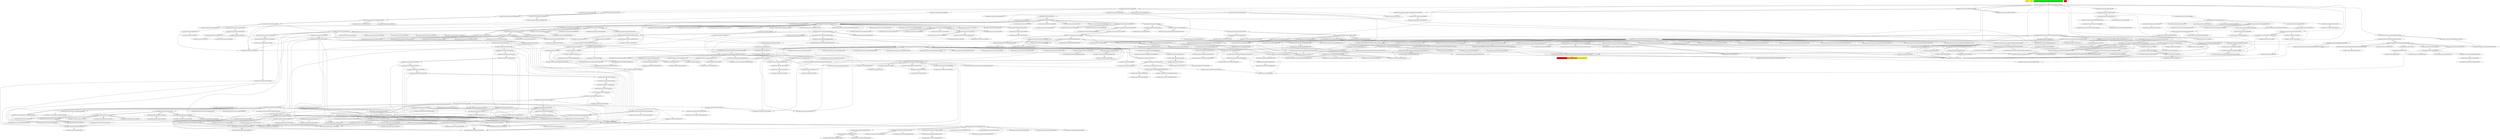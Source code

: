 digraph enhanced {
	"ochiai" [style=striped shape=box fillcolor="yellow"];
	"d4" [style=striped shape=box fillcolor="yellow"];
	"com.google.javascript.jscomp.type.ClosureReverseAbstractInterpreter$1#54" [style=striped shape=box fillcolor="red:orange:yellow"];
	"real" [style=striped shape=box fillcolor="red"];
	"com.google.javascript.jscomp.ClosureReverseAbstractInterpreterTest#206" [style=striped shape=box fillcolor="green"];
	"com.google.javascript.rhino.head.ast.PropertyGet#52" -> "com.google.javascript.rhino.head.ast.InfixExpression#95";
	"com.google.javascript.rhino.head.Parser#506" -> "com.google.javascript.rhino.head.ast.AstNode#200";
	"com.google.javascript.rhino.head.ast.Name#52" -> "com.google.javascript.rhino.head.ast.AstNode#200";
	"com.google.javascript.rhino.head.Parser#1809" -> "com.google.javascript.rhino.head.ast.AstNode#200";
	"com.google.javascript.rhino.head.Parser#1042" -> "com.google.javascript.rhino.head.ast.AstNode#200";
	"com.google.javascript.rhino.head.ast.AstNode#208" -> "com.google.javascript.rhino.head.ast.AstNode#200";
	"com.google.javascript.rhino.head.ast.Name#69" -> "com.google.javascript.rhino.head.ast.AstNode#200";
	"com.google.javascript.rhino.head.Parser#2429" -> "com.google.javascript.rhino.head.ast.AstNode#200";
	"com.google.javascript.jscomp.parsing.ParserRunner#112" -> "com.google.javascript.rhino.head.CompilerEnvirons#220" [style=bold];
	"com.google.common.collect.ImmutableMapEntry#41" -> "com.google.common.collect.ImmutableEntry#34";
	"com.google.common.collect.ImmutableMapEntry#36" -> "com.google.common.collect.ImmutableEntry#34";
	"com.google.javascript.jscomp.Compiler#1609" -> "com.google.javascript.jscomp.Compiler#1099";
	"com.google.javascript.jscomp.parsing.IRFactory$TransformDispatcher#529" -> "com.google.javascript.rhino.head.ast.FunctionCall#47";
	"com.google.javascript.rhino.head.ast.VariableDeclaration#72" -> "com.google.javascript.rhino.head.ast.AstNode#440";
	"com.google.javascript.rhino.head.ast.InfixExpression#60" -> "com.google.javascript.rhino.head.ast.AstNode#440";
	"com.google.javascript.rhino.head.ast.InfixExpression#105" -> "com.google.javascript.rhino.head.ast.AstNode#440";
	"com.google.javascript.rhino.head.ast.InfixExpression#128" -> "com.google.javascript.rhino.head.ast.AstNode#440";
	"com.google.javascript.rhino.head.ast.FunctionCall#57" -> "com.google.javascript.rhino.head.ast.AstNode#440";
	"com.google.javascript.rhino.head.ast.ExpressionStatement#90" -> "com.google.javascript.rhino.head.ast.AstNode#440";
	"com.google.javascript.rhino.head.ast.Name#69" -> "com.google.javascript.rhino.head.ast.AstNode#440";
	"com.google.javascript.rhino.head.ast.FunctionCall#94" -> "com.google.javascript.rhino.head.ast.AstNode#440";
	"com.google.javascript.jscomp.Compiler#2090" -> "com.google.javascript.jscomp.Compiler#2064";
	"com.google.javascript.rhino.head.Parser#2429" -> "com.google.javascript.rhino.head.ast.FunctionCall#128";
	"com.google.javascript.jscomp.parsing.ParserRunner#112" -> "com.google.javascript.rhino.head.CompilerEnvirons#109" [style=bold];
	"com.google.javascript.rhino.jstype.TemplateTypeMap#198" -> "com.google.javascript.rhino.jstype.TemplateTypeMap#252";
	"com.google.javascript.rhino.head.TokenStream#279" -> "com.google.javascript.rhino.head.TokenStream#85";
	"com.google.javascript.rhino.jstype.TemplateTypeMap#169" -> "com.google.common.collect.SingletonImmutableList#63";
	"com.google.javascript.rhino.jstype.TemplateTypeMap#198" -> "com.google.common.collect.SingletonImmutableList#63";
	"com.google.javascript.jscomp.parsing.ParserRunner#61" -> "com.google.javascript.jscomp.parsing.ParserRunner#79" [style=bold];
	"com.google.javascript.rhino.Node#1122" -> "com.google.javascript.rhino.Node#812";
	"com.google.javascript.rhino.Node#1880" -> "com.google.javascript.rhino.Node#812";
	"com.google.javascript.rhino.Node#1108" -> "com.google.javascript.rhino.Node#812";
	"com.google.javascript.jscomp.SourceFile#323" -> "com.google.javascript.jscomp.SourceFile$Builder#391" [style=bold];
	"com.google.javascript.jscomp.LinkedFlowScope#105" -> "com.google.javascript.jscomp.LinkedFlowScope$LinkedFlowSlot#376" [style=bold];
	"com.google.javascript.jscomp.type.ClosureReverseAbstractInterpreter#128" -> "com.google.javascript.jscomp.type.ClosureReverseAbstractInterpreter$7#183" [style=bold];
	"com.google.javascript.rhino.head.ast.InfixExpression#60" -> "com.google.javascript.rhino.head.ast.AstNode#208";
	"com.google.javascript.rhino.head.Context#421" -> "com.google.javascript.rhino.head.jdk13.VMBridge_jdk13#53";
	"com.google.javascript.rhino.head.Context#383" -> "com.google.javascript.rhino.head.jdk13.VMBridge_jdk13#53";
	"com.google.javascript.jscomp.PrepareAst$PrepareAnnotations#158" -> "com.google.javascript.rhino.Node#2246";
	"com.google.javascript.jscomp.type.ClosureReverseAbstractInterpreter#219" -> "com.google.javascript.rhino.Node#2246";
	"com.google.common.collect.ObjectArrays#112" -> "com.google.common.collect.ObjectArrays#61" [style=bold];
	"com.google.javascript.jscomp.Compiler#2090" -> "com.google.javascript.jscomp.parsing.ParserRunner#61";
	"com.google.javascript.jscomp.SourceFile$Preloaded#422" -> "com.google.javascript.jscomp.SourceFile#81";
	"com.google.javascript.rhino.head.Parser#463" -> "com.google.javascript.rhino.head.Parser#506" [style=bold];
	"com.google.javascript.jscomp.parsing.ParserRunner#112" -> "com.google.javascript.rhino.head.CompilerEnvirons#211";
	"com.google.javascript.jscomp.parsing.IRFactory$TransformDispatcher#529" -> "com.google.javascript.rhino.Node#1143";
	"com.google.javascript.rhino.Node#1163" -> "com.google.javascript.rhino.Node#1143";
	"com.google.javascript.jscomp.PrepareAst$PrepareAnnotations#158" -> "com.google.javascript.rhino.Node#2350";
	"com.google.javascript.jscomp.SyntacticScopeCreator#191" -> "com.google.javascript.rhino.Node#2350";
	"com.google.javascript.jscomp.type.ClosureReverseAbstractInterpreter#219" -> "com.google.javascript.rhino.Node#2350";
	"com.google.javascript.rhino.head.Parser#2429" -> "com.google.javascript.rhino.head.ast.FunctionCall#36";
	"com.google.common.collect.ImmutableMap#135" -> "com.google.common.collect.CollectPreconditions#30";
	"com.google.common.collect.ImmutableMapEntry#36" -> "com.google.common.collect.CollectPreconditions#30";
	"com.google.javascript.jscomp.NodeTraversal#282" -> "com.google.javascript.jscomp.NodeTraversal#595" [style=bold];
	"com.google.javascript.jscomp.NodeTraversal#493" -> "com.google.javascript.jscomp.NodeTraversal#231";
	"com.google.javascript.jscomp.type.ClosureReverseAbstractInterpreter#128" -> "com.google.javascript.jscomp.type.ClosureReverseAbstractInterpreter$2#68" [style=bold];
	"com.google.javascript.jscomp.parsing.IRFactory#526" -> "com.google.javascript.jscomp.parsing.TypeSafeDispatcher#121" [style=bold];
	"com.google.javascript.jscomp.SyntacticScopeCreator#191" -> "com.google.javascript.jscomp.Scope#610";
	"com.google.javascript.jscomp.NodeTraversal#231" -> "com.google.javascript.jscomp.NodeTraversal#239" [style=bold];
	"com.google.javascript.jscomp.NodeUtil#1775" -> "com.google.javascript.rhino.Node#2238";
	"com.google.javascript.jscomp.parsing.IRFactory#191" -> "com.google.javascript.rhino.head.ast.AstRoot#46";
	"com.google.javascript.jscomp.parsing.IRFactory$TransformDispatcher#529" -> "com.google.javascript.rhino.Node#1171";
	"com.google.javascript.jscomp.parsing.IRFactory#441" -> "com.google.javascript.rhino.Node#1171";
	"com.google.common.collect.RegularImmutableMap#53" -> "com.google.common.collect.ImmutableMap#315";
	"com.google.javascript.rhino.head.Context#383" -> "com.google.javascript.rhino.head.ContextFactory#409" [style=bold];
	"com.google.javascript.jscomp.LinkedFlowScope#65" -> "com.google.javascript.jscomp.LinkedFlowScope$FlatFlowScopeCache#385" [style=bold];
	"com.google.javascript.jscomp.NodeTraversal#617" -> "com.google.javascript.jscomp.NodeTraversal#680" [style=bold];
	"com.google.javascript.jscomp.parsing.IRFactory$TransformDispatcher#529" -> "com.google.javascript.jscomp.parsing.IRFactory#83";
	"com.google.javascript.jscomp.parsing.IRFactory$TransformDispatcher#936" -> "com.google.javascript.jscomp.parsing.IRFactory#83";
	"com.google.javascript.jscomp.parsing.IRFactory$TransformDispatcher#915" -> "com.google.javascript.jscomp.parsing.IRFactory#83";
	"com.google.javascript.jscomp.parsing.IRFactory$TransformDispatcher#550" -> "com.google.javascript.jscomp.parsing.IRFactory#83";
	"com.google.javascript.jscomp.parsing.IRFactory$TransformDispatcher#929" -> "com.google.javascript.jscomp.parsing.IRFactory#83";
	"com.google.javascript.rhino.head.Context#421" -> "com.google.javascript.rhino.head.jdk13.VMBridge_jdk13#35";
	"com.google.javascript.rhino.head.Context#383" -> "com.google.javascript.rhino.head.jdk13.VMBridge_jdk13#35";
	"com.google.common.collect.RegularImmutableMap#53" -> "com.google.common.collect.RegularImmutableMap#103";
	"com.google.javascript.jscomp.SyntacticScopeCreator#191" -> "com.google.javascript.jscomp.Compiler#1064";
	"com.google.javascript.rhino.head.Parser#506" -> "com.google.javascript.rhino.head.ast.AstRoot#38" [style=bold];
	"com.google.common.collect.RegularImmutableMap#152" -> "com.google.common.collect.ImmutableEntry#44";
	"com.google.common.collect.ImmutableMapEntry#41" -> "com.google.common.collect.ImmutableEntry#44";
	"com.google.common.collect.ImmutableMap$Builder#220" -> "com.google.common.collect.ImmutableEntry#44";
	"com.google.javascript.jscomp.PrepareAst$PrepareAnnotations#158" -> "com.google.javascript.rhino.Node#2254";
	"com.google.javascript.jscomp.PrepareAst$PrepareAnnotations#125" -> "com.google.javascript.rhino.Node#2374" [style=bold];
	"com.google.javascript.jscomp.parsing.ParserRunner#112" -> "com.google.javascript.rhino.head.CompilerEnvirons#232" [style=bold];
	"com.google.javascript.jscomp.parsing.IRFactory$TransformDispatcher#529" -> "com.google.javascript.rhino.Node#1163";
	"com.google.javascript.jscomp.parsing.IRFactory#441" -> "com.google.javascript.rhino.Node#1163";
	"com.google.common.collect.RegularImmutableMap#152" -> "com.google.common.collect.ImmutableEntry#40";
	"com.google.common.collect.ImmutableMapEntry#41" -> "com.google.common.collect.ImmutableEntry#40";
	"com.google.common.collect.ImmutableMap$Builder#220" -> "com.google.common.collect.ImmutableEntry#40";
	"com.google.common.collect.RegularImmutableMap#103" -> "com.google.common.collect.ImmutableEntry#40";
	"com.google.common.collect.RegularImmutableMap#53" -> "com.google.common.collect.ImmutableEntry#40";
	"com.google.javascript.rhino.head.Parser#932" -> "com.google.javascript.rhino.head.Parser#1809";
	"com.google.common.collect.Sets#182" -> "com.google.common.collect.Sets#201";
	"com.google.javascript.rhino.head.ContextFactory#409" -> "com.google.javascript.rhino.head.Kit#284";
	"com.google.javascript.rhino.head.ContextFactory#420" -> "com.google.javascript.rhino.head.Kit#284";
	"com.google.javascript.jscomp.NodeTraversal#516" -> "com.google.javascript.jscomp.NodeTraversal#692";
	"com.google.javascript.rhino.head.Parser#2519" -> "com.google.javascript.rhino.head.CompilerEnvirons#114";
	"com.google.javascript.rhino.head.Parser#2825" -> "com.google.javascript.rhino.head.CompilerEnvirons#114";
	"com.google.javascript.rhino.head.Parser#1809" -> "com.google.javascript.rhino.head.Parser#1921";
	"com.google.javascript.rhino.head.Parser#463" -> "com.google.javascript.rhino.head.CompilerEnvirons#236" [style=bold];
	"com.google.javascript.rhino.head.Node$NodeIterator#351" -> "com.google.javascript.rhino.head.Node#24" [style=bold];
	"com.google.javascript.jscomp.ClosureReverseAbstractInterpreterTest#272" -> "com.google.javascript.jscomp.LinkedFlowScope#144";
	"com.google.javascript.jscomp.type.ChainableReverseAbstractInterpreter#120" -> "com.google.javascript.jscomp.LinkedFlowScope#144";
	"com.google.javascript.rhino.head.Context#421" -> "com.google.javascript.rhino.head.jdk13.VMBridge_jdk13#46";
	"com.google.javascript.rhino.head.Context#383" -> "com.google.javascript.rhino.head.jdk13.VMBridge_jdk13#46";
	"com.google.common.collect.ImmutableMap$Builder#194" -> "com.google.common.collect.ImmutableCollection$Builder#219";
	"com.google.javascript.rhino.head.Parser#1809" -> "com.google.javascript.rhino.head.ast.VariableDeclaration#124";
	"com.google.javascript.jscomp.SourceFile#355" -> "com.google.javascript.jscomp.SourceFile$Builder#368" [style=bold];
	"com.google.javascript.rhino.head.TokenStream#35" -> "com.google.javascript.rhino.head.ObjToIntMap#95" [style=bold];
	"com.google.javascript.jscomp.parsing.ParserRunner#112" -> "com.google.javascript.rhino.head.CompilerEnvirons#143" [style=bold];
	"com.google.javascript.jscomp.parsing.Config#91" -> "com.google.common.collect.ImmutableMap$Builder#205";
	"com.google.javascript.jscomp.type.ClosureReverseAbstractInterpreter#128" -> "com.google.common.collect.ImmutableMap$Builder#205";
	"com.google.common.collect.ImmutableMap$Builder#220" -> "com.google.common.collect.ImmutableMap$Builder#205";
	"com.google.javascript.rhino.head.Parser#2080" -> "com.google.javascript.rhino.head.Parser#2091" [style=bold];
	"com.google.javascript.rhino.head.Parser#506" -> "com.google.javascript.rhino.head.Parser#659";
	"com.google.javascript.jscomp.type.ClosureReverseAbstractInterpreter$6#192" -> "com.google.javascript.rhino.jstype.AllType#100";
	"com.google.javascript.rhino.Node#1163" -> "com.google.javascript.rhino.Node#1194";
	"com.google.javascript.rhino.Node#1171" -> "com.google.javascript.rhino.Node#1194";
	"com.google.javascript.rhino.head.Parser#3446" -> "com.google.javascript.rhino.head.CompilerEnvirons#148";
	"com.google.javascript.rhino.head.Parser#892" -> "com.google.javascript.rhino.head.CompilerEnvirons#148";
	"com.google.javascript.jscomp.Scope#410" -> "com.google.javascript.jscomp.Scope#402" [style=bold];
	"com.google.javascript.jscomp.parsing.ParserRunner#112" -> "com.google.javascript.rhino.head.CompilerEnvirons#95" [style=bold];
	"com.google.javascript.rhino.Node#851" -> "com.google.javascript.rhino.Node#855";
	"com.google.javascript.rhino.jstype.FunctionType#66" -> "com.google.javascript.rhino.jstype.PrototypeObjectType#302";
	"com.google.javascript.jscomp.SyntacticScopeCreator#113" -> "com.google.javascript.jscomp.SyntacticScopeCreator#191";
	"com.google.javascript.rhino.head.Parser#506" -> "com.google.javascript.rhino.head.Parser#892";
	"com.google.javascript.rhino.Node#1942" -> "com.google.javascript.rhino.Node#851";
	"com.google.javascript.rhino.head.Parser#1809" -> "com.google.javascript.rhino.head.Parser#3290";
	"com.google.javascript.rhino.head.Parser#2069" -> "com.google.javascript.rhino.head.Parser#2080" [style=bold];
	"com.google.javascript.jscomp.parsing.IRFactory$TransformDispatcher#529" -> "com.google.javascript.rhino.head.ast.Name#61";
	"com.google.javascript.jscomp.parsing.IRFactory$TransformDispatcher#915" -> "com.google.javascript.rhino.head.ast.Name#61";
	"com.google.javascript.rhino.head.Parser#3366" -> "com.google.javascript.rhino.head.ast.Name#61";
	"com.google.javascript.jscomp.NodeUtil#1775" -> "com.google.javascript.rhino.Node#2394";
	"com.google.javascript.jscomp.NodeUtil#2932" -> "com.google.javascript.rhino.Node#2394";
	"com.google.javascript.jscomp.CompilerInput#117" -> "com.google.javascript.rhino.Node#2394";
	"com.google.javascript.rhino.head.Context#358" -> "com.google.javascript.rhino.head.Context#378" [style=bold];
	"com.google.javascript.jscomp.type.ClosureReverseAbstractInterpreter#128" -> "com.google.javascript.jscomp.type.ClosureReverseAbstractInterpreter$1#51" [style=bold];
	"com.google.javascript.rhino.head.TokenStream#279" -> "com.google.javascript.rhino.head.TokenStream#860";
	"com.google.javascript.jscomp.type.ChainableReverseAbstractInterpreter$RestrictByTypeOfResultVisitor#363" -> "com.google.javascript.jscomp.type.ClosureReverseAbstractInterpreter$1#54";
	"com.google.javascript.rhino.Node#1093" -> "com.google.javascript.rhino.Node#844";
	"com.google.javascript.rhino.Node#1115" -> "com.google.javascript.rhino.Node#844";
	"com.google.common.collect.ImmutableSet#382" -> "com.google.common.collect.ImmutableCollection#50";
	"com.google.javascript.jscomp.type.ClosureReverseAbstractInterpreter#128" -> "com.google.javascript.jscomp.type.ClosureReverseAbstractInterpreter$8#177" [style=bold];
	"com.google.javascript.jscomp.parsing.IRFactory$TransformDispatcher#529" -> "com.google.javascript.rhino.Node#606";
	"com.google.javascript.jscomp.parsing.ParserRunner#112" -> "com.google.javascript.jscomp.parsing.ParserRunner$ParseResult#156" [style=bold];
	"com.google.javascript.rhino.head.ast.Symbol#33" -> "com.google.javascript.rhino.head.ast.Symbol#69" [style=bold];
	"com.google.javascript.rhino.jstype.JSType#1411" -> "com.google.javascript.rhino.jstype.AllType#85";
	"com.google.javascript.rhino.head.ast.Name#52" -> "com.google.javascript.rhino.head.ast.Name#69";
	"com.google.javascript.jscomp.SyntacticScopeCreator#57" -> "com.google.javascript.jscomp.Scope#410";
	"com.google.javascript.rhino.head.ast.Scope#187" -> "com.google.javascript.rhino.head.ast.Symbol#62" [style=bold];
	"com.google.javascript.rhino.head.Context#378" -> "com.google.javascript.rhino.head.Context#383" [style=bold];
	"com.google.common.collect.Iterators$11#1048" -> "com.google.common.collect.AbstractIndexedListIterator#68";
	"com.google.javascript.rhino.head.Parser#3301" -> "com.google.javascript.rhino.head.ast.Name#52" [style=bold];
	"com.google.javascript.jscomp.Compiler#2090" -> "com.google.javascript.jscomp.Compiler#2085" [style=bold];
	"com.google.javascript.rhino.head.Parser#506" -> "com.google.javascript.rhino.head.ast.ScriptNode#66";
	"com.google.common.collect.ImmutableMapEntry$TerminalEntry#57" -> "com.google.common.collect.ImmutableMapEntry#36" [style=bold];
	"com.google.javascript.jscomp.parsing.IRFactory#181" -> "com.google.javascript.rhino.Node#1093";
	"com.google.javascript.jscomp.JsAst#87" -> "com.google.javascript.rhino.Node#1093";
	"com.google.javascript.rhino.head.TokenStream#279" -> "com.google.javascript.rhino.head.TokenStream#851";
	"com.google.javascript.jscomp.ClosureReverseAbstractInterpreterTest#272" -> "com.google.javascript.jscomp.LinkedFlowScope#105";
	"com.google.javascript.jscomp.type.ChainableReverseAbstractInterpreter#159" -> "com.google.javascript.jscomp.LinkedFlowScope#105";
	"com.google.javascript.rhino.jstype.SimpleSlot#51" -> "com.google.javascript.rhino.jstype.SimpleSlot#51";
	"com.google.javascript.jscomp.ClosureReverseAbstractInterpreterTest#272" -> "com.google.javascript.rhino.jstype.SimpleSlot#51";
	"com.google.javascript.jscomp.type.ChainableReverseAbstractInterpreter#120" -> "com.google.javascript.rhino.jstype.SimpleSlot#51";
	"com.google.javascript.jscomp.parsing.Config#91" -> "com.google.common.collect.AbstractIndexedListIterator#76";
	"com.google.common.collect.AbstractIndexedListIterator#81" -> "com.google.common.collect.AbstractIndexedListIterator#76";
	"com.google.common.collect.ImmutableMap$Builder#230" -> "com.google.common.collect.AbstractIndexedListIterator#76";
	"com.google.javascript.jscomp.parsing.IRFactory#1529" -> "com.google.javascript.rhino.Node#514";
	"com.google.javascript.rhino.testing.Asserts#96" -> "com.google.javascript.rhino.testing.Asserts#100";
	"com.google.javascript.rhino.jstype.TemplateTypeMap#198" -> "com.google.common.collect.SingletonImmutableList#45";
	"com.google.javascript.rhino.jstype.TemplateTypeMap#198" -> "com.google.javascript.rhino.jstype.TemplateTypeMap#104" [style=bold];
	"com.google.javascript.jscomp.JsAst#87" -> "com.google.javascript.jscomp.Compiler#2090" [style=bold];
	"com.google.javascript.jscomp.LinkedFlowScope$LinkedFlowSlot#376" -> "com.google.javascript.rhino.jstype.SimpleSlot#58";
	"com.google.javascript.rhino.head.Parser#1921" -> "com.google.javascript.rhino.head.ast.Symbol#33" [style=bold];
	"com.google.javascript.rhino.head.ast.AstRoot#38" -> "com.google.javascript.rhino.head.ast.ScriptNode#50" [style=bold];
	"com.google.common.collect.RegularImmutableMap$NonTerminalMapEntry#117" -> "com.google.common.collect.ImmutableMapEntry#41" [style=bold];
	"com.google.common.collect.Iterators#1033" -> "com.google.common.collect.Iterators#119";
	"com.google.javascript.jscomp.ClosureReverseAbstractInterpreterTest#272" -> "com.google.javascript.jscomp.LinkedFlowScope#100";
	"com.google.javascript.rhino.Node#855" -> "com.google.javascript.rhino.Node#866";
	"com.google.javascript.rhino.jstype.FunctionType#66" -> "com.google.javascript.rhino.jstype.PrototypeObjectType#313";
	"com.google.javascript.rhino.head.Parser#2429" -> "com.google.javascript.rhino.head.ast.FunctionCall#114";
	"com.google.javascript.jscomp.SyntacticScopeCreator#73" -> "com.google.javascript.jscomp.Scope#437";
	"com.google.javascript.rhino.head.ast.Symbol#33" -> "com.google.javascript.rhino.head.ast.Symbol#49" [style=bold];
	"com.google.javascript.jscomp.parsing.Config#91" -> "com.google.common.collect.AbstractIndexedListIterator#81";
	"com.google.common.collect.ImmutableMap$Builder#230" -> "com.google.common.collect.AbstractIndexedListIterator#81";
	"com.google.javascript.jscomp.LinkedFlowScope#144" -> "com.google.javascript.rhino.jstype.SimpleSlot#66";
	"com.google.javascript.jscomp.type.ChainableReverseAbstractInterpreter#64" -> "com.google.javascript.jscomp.type.ChainableReverseAbstractInterpreter$1#187" [style=bold];
	"com.google.javascript.jscomp.SyntacticScopeCreator#191" -> "com.google.javascript.jscomp.Scope#553";
	"com.google.javascript.rhino.Node#844" -> "com.google.javascript.rhino.Node#862";
	"com.google.javascript.rhino.head.ast.ScriptNode#243" -> "com.google.javascript.rhino.head.ast.Symbol#42" [style=bold];
	"com.google.javascript.jscomp.type.ClosureReverseAbstractInterpreter#128" -> "com.google.javascript.jscomp.type.ClosureReverseAbstractInterpreter$5#201" [style=bold];
	"com.google.common.collect.ImmutableMap$Builder#205" -> "com.google.common.collect.ImmutableMap#135";
	"com.google.javascript.rhino.head.ast.InfixExpression#60" -> "com.google.javascript.rhino.head.ast.AstNode#164";
	"com.google.javascript.rhino.head.ast.AstNode#236" -> "com.google.javascript.rhino.head.ast.AstNode#164";
	"com.google.javascript.rhino.head.ast.ExpressionStatement#59" -> "com.google.javascript.rhino.head.ast.AstNode#164";
	"com.google.javascript.rhino.head.Parser#3400" -> "com.google.javascript.rhino.head.ast.AstNode#164";
	"com.google.javascript.rhino.head.Parser#1042" -> "com.google.javascript.rhino.head.ast.AstNode#164";
	"com.google.javascript.rhino.head.Parser#232" -> "com.google.javascript.rhino.head.ast.AstNode#164";
	"com.google.javascript.rhino.head.Parser#2429" -> "com.google.javascript.rhino.head.ast.AstNode#164";
	"com.google.javascript.rhino.head.ast.InfixExpression#53" -> "com.google.javascript.rhino.head.ast.AstNode#164";
	"com.google.javascript.rhino.head.Parser#1987" -> "com.google.javascript.rhino.head.ast.AstNode#164";
	"com.google.javascript.rhino.head.ast.AstNode#180" -> "com.google.javascript.rhino.head.ast.AstNode#164";
	"com.google.common.collect.ImmutableMap#60" -> "com.google.common.collect.ImmutableMap#60";
	"com.google.common.collect.ImmutableMap$Builder#230" -> "com.google.common.collect.ImmutableMap#60";
	"com.google.javascript.jscomp.Compiler#1064" -> "com.google.javascript.rhino.InputId#61";
	"com.google.javascript.jscomp.Compiler#1099" -> "com.google.javascript.rhino.InputId#61";
	"com.google.javascript.jscomp.parsing.Config#91" -> "com.google.common.collect.ImmutableMap$Builder#248";
	"com.google.javascript.jscomp.type.ClosureReverseAbstractInterpreter#128" -> "com.google.common.collect.ImmutableMap$Builder#248";
	"com.google.javascript.rhino.head.ast.ScriptNode#50" -> "com.google.javascript.rhino.head.ast.Scope#38" [style=bold];
	"com.google.javascript.rhino.head.Parser#2374" -> "com.google.javascript.rhino.head.Parser#2728";
	"com.google.javascript.rhino.head.Parser#283" -> "com.google.javascript.rhino.head.TokenStream#279" [style=bold];
	"com.google.javascript.jscomp.type.ClosureReverseAbstractInterpreter#128" -> "com.google.javascript.jscomp.type.ClosureReverseAbstractInterpreter$10#165" [style=bold];
	"com.google.javascript.jscomp.parsing.Config#91" -> "com.google.common.collect.ImmutableMap#372";
	"com.google.javascript.jscomp.parsing.IRFactory#441" -> "com.google.javascript.jscomp.parsing.IRFactory#516" [style=bold];
	"com.google.javascript.rhino.head.Context#2137" -> "com.google.javascript.rhino.head.ContextFactory#226" [style=bold];
	"com.google.javascript.jscomp.parsing.IRFactory#441" -> "com.google.javascript.jscomp.parsing.IRFactory#510";
	"com.google.javascript.jscomp.parsing.IRFactory#83" -> "com.google.javascript.jscomp.parsing.IRFactory#510";
	"com.google.javascript.rhino.head.Parser#3301" -> "com.google.javascript.rhino.head.TokenStream#260";
	"com.google.javascript.rhino.head.Parser#1809" -> "com.google.javascript.rhino.head.TokenStream#260";
	"com.google.javascript.rhino.head.Parser#2825" -> "com.google.javascript.rhino.head.TokenStream#260";
	"com.google.javascript.rhino.head.ast.Scope#38" -> "com.google.javascript.rhino.head.ast.Jump#25" [style=bold];
	"com.google.javascript.rhino.head.ast.ExpressionStatement#74" -> "com.google.javascript.rhino.head.ast.AstNode#155";
	"com.google.javascript.rhino.head.ast.VariableInitializer#49" -> "com.google.javascript.rhino.head.ast.AstNode#155";
	"com.google.javascript.rhino.head.Parser#1743" -> "com.google.javascript.rhino.head.Parser#1987";
	"com.google.common.collect.ImmutableMap$Builder#230" -> "com.google.common.collect.RegularImmutableMap$EntrySet#188";
	"com.google.common.collect.RegularImmutableMap$EntrySet#188" -> "com.google.common.collect.RegularImmutableMap$EntrySet#188";
	"com.google.javascript.rhino.head.Parser#932" -> "com.google.javascript.rhino.head.Parser#1743";
	"com.google.javascript.jscomp.NodeTraversal#516" -> "com.google.javascript.jscomp.NodeTraversal#516";
	"com.google.javascript.jscomp.NodeTraversal#282" -> "com.google.javascript.jscomp.NodeTraversal#516";
	"com.google.javascript.jscomp.parsing.IRFactory#367" -> "com.google.javascript.jscomp.parsing.IRFactory#526" [style=bold];
	"com.google.javascript.rhino.head.Context#383" -> "com.google.javascript.rhino.head.ContextFactory#215" [style=bold];
	"com.google.javascript.jscomp.type.ClosureReverseAbstractInterpreter#219" -> "com.google.common.collect.RegularImmutableMap#152";
	"com.google.common.collect.ImmutableMap#372" -> "com.google.common.collect.RegularImmutableMap#152";
	"com.google.common.collect.ImmutableSet#364" -> "com.google.common.collect.ImmutableSet#179";
	"com.google.common.collect.ImmutableSet#151" -> "com.google.common.collect.ImmutableSet#179";
	"com.google.javascript.jscomp.type.ClosureReverseAbstractInterpreter#128" -> "com.google.javascript.jscomp.type.ClosureReverseAbstractInterpreter$13#131" [style=bold];
	"com.google.javascript.rhino.head.CompilerEnvirons#33" -> "com.google.javascript.rhino.head.CompilerEnvirons#63";
	"com.google.javascript.rhino.head.ast.FunctionCall#36" -> "com.google.javascript.rhino.head.ast.AstNode#144";
	"com.google.javascript.rhino.head.ast.Name#52" -> "com.google.javascript.rhino.head.ast.AstNode#144";
	"com.google.javascript.rhino.head.ast.VariableDeclaration#40" -> "com.google.javascript.rhino.head.ast.AstNode#144";
	"com.google.javascript.jscomp.type.ClosureReverseAbstractInterpreter#128" -> "com.google.javascript.jscomp.type.ClosureReverseAbstractInterpreter$4#101" [style=bold];
	"com.google.javascript.rhino.head.ast.Scope#165" -> "com.google.javascript.rhino.head.ast.Scope#200" [style=bold];
	"com.google.javascript.rhino.head.Parser#283" -> "com.google.javascript.rhino.head.TokenStream#258";
	"com.google.javascript.rhino.head.Parser#1809" -> "com.google.javascript.rhino.head.TokenStream#258";
	"com.google.javascript.jscomp.parsing.IRFactory#280" -> "com.google.javascript.rhino.head.Node#190";
	"com.google.javascript.jscomp.parsing.IRFactory$TransformDispatcher#529" -> "com.google.javascript.rhino.head.Node#190";
	"com.google.javascript.jscomp.parsing.Config#91" -> "com.google.common.collect.ImmutableMap$Builder#230" [style=bold];
	"com.google.javascript.jscomp.parsing.IRFactory#83" -> "com.google.javascript.jscomp.parsing.IRFactory#410";
	"com.google.javascript.jscomp.parsing.ParserRunner#112" -> "com.google.javascript.rhino.head.CompilerEnvirons#33" [style=bold];
	"com.google.javascript.jscomp.LinkedFlowScope$FlatFlowScopeCache#407" -> "com.google.common.collect.ImmutableMap#70";
	"com.google.javascript.rhino.head.ast.Jump#25" -> "com.google.javascript.rhino.head.ast.AstNode#136";
	"com.google.javascript.rhino.head.ast.AstNode#144" -> "com.google.javascript.rhino.head.ast.AstNode#136";
	"com.google.javascript.rhino.head.ast.AstNode#155" -> "com.google.javascript.rhino.head.ast.AstNode#136";
	"com.google.javascript.rhino.head.ast.InfixExpression#53" -> "com.google.javascript.rhino.head.ast.AstNode#136";
	"com.google.common.collect.RegularImmutableMap#103" -> "com.google.common.collect.ImmutableMap#149";
	"com.google.javascript.jscomp.type.ClosureReverseAbstractInterpreter$2#68" -> "com.google.javascript.jscomp.type.ChainableReverseAbstractInterpreter$RestrictByFalseTypeOfResultVisitor#491";
	"com.google.javascript.jscomp.type.ClosureReverseAbstractInterpreter$4#101" -> "com.google.javascript.jscomp.type.ChainableReverseAbstractInterpreter$RestrictByFalseTypeOfResultVisitor#491";
	"com.google.javascript.jscomp.parsing.Config#91" -> "com.google.common.collect.ImmutableMap#144";
	"com.google.common.collect.ImmutableMap$Builder#248" -> "com.google.common.collect.RegularImmutableMap#53";
	"com.google.javascript.jscomp.type.ChainableReverseAbstractInterpreter$RestrictByTypeOfResultVisitor#363" -> "com.google.javascript.jscomp.type.ChainableReverseAbstractInterpreter#691";
	"com.google.javascript.rhino.head.Parser#463" -> "com.google.javascript.rhino.head.AttachJsDocs#94";
	"com.google.javascript.rhino.head.ast.Scope#187" -> "com.google.javascript.rhino.head.ast.Scope#211" [style=bold];
	"com.google.common.collect.ImmutableSet#179" -> "com.google.common.collect.ObjectArrays#239";
	"com.google.common.collect.ImmutableMap$Builder#230" -> "com.google.common.collect.RegularImmutableMap#176";
	"com.google.javascript.rhino.head.Context#383" -> "com.google.javascript.rhino.head.ContextFactory#470" [style=bold];
	"com.google.common.collect.ImmutableMap$Builder#230" -> "com.google.common.collect.ImmutableMap$Builder#220" [style=bold];
	"com.google.common.collect.AbstractIndexedListIterator#68" -> "com.google.common.collect.UnmodifiableListIterator#34" [style=bold];
	"com.google.common.base.Preconditions#285" -> "com.google.common.base.Preconditions#305" [style=bold];
	"com.google.common.collect.ImmutableMap$Builder#194" -> "com.google.common.collect.ObjectArrays#112";
	"com.google.javascript.jscomp.NodeTraversal#282" -> "com.google.javascript.jscomp.NodeTraversal#617" [style=bold];
	"com.google.javascript.jscomp.CompilerInput#89" -> "com.google.javascript.jscomp.JsAst#41";
	"com.google.javascript.rhino.head.CompilerEnvirons#33" -> "com.google.javascript.rhino.head.Context#1815" [style=bold];
	"com.google.javascript.jscomp.parsing.ParserRunner#112" -> "com.google.javascript.rhino.head.CompilerEnvirons#16";
	"com.google.javascript.jscomp.JsAst#87" -> "com.google.javascript.jscomp.parsing.ParserRunner#112";
	"com.google.javascript.jscomp.JsAst#87" -> "com.google.javascript.jscomp.Compiler#1972";
	"com.google.common.collect.ImmutableSet#179" -> "com.google.common.collect.ImmutableSet#249";
	"com.google.javascript.rhino.head.Parser#1809" -> "com.google.javascript.rhino.head.ast.VariableDeclaration#40" [style=bold];
	"com.google.javascript.jscomp.ClosureCodingConvention#54" -> "com.google.common.collect.ImmutableSet#364";
	"com.google.javascript.jscomp.ClosureReverseAbstractInterpreterTest#272" -> "com.google.javascript.jscomp.GoogleCodingConvention#44";
	"com.google.javascript.jscomp.Compiler#1609" -> "com.google.common.collect.Maps#175";
	"com.google.javascript.jscomp.LinkedFlowScope$FlatFlowScopeCache#407" -> "com.google.common.collect.Maps#175";
	"com.google.javascript.rhino.jstype.TemplateTypeMap#179" -> "com.google.javascript.rhino.jstype.TemplateTypeMap#169";
	"com.google.javascript.jscomp.GoogleCodingConvention#44" -> "com.google.javascript.jscomp.GoogleCodingConvention#49" [style=bold];
	"com.google.javascript.jscomp.parsing.IRFactory$TransformDispatcher#529" -> "com.google.javascript.rhino.head.ast.PropertyGet#52";
	"com.google.common.collect.Iterators#1033" -> "com.google.common.base.Preconditions#335";
	"com.google.common.collect.AbstractIndexedListIterator#68" -> "com.google.common.base.Preconditions#335";
	"com.google.javascript.jscomp.Compiler#1609" -> "com.google.javascript.jscomp.CompilerInput#117";
	"com.google.javascript.rhino.head.Context#421" -> "com.google.javascript.rhino.head.ContextFactory#420" [style=bold];
	"com.google.javascript.jscomp.CompilerInput#117" -> "com.google.javascript.jscomp.JsAst#54";
	"com.google.javascript.rhino.head.Parser#892" -> "com.google.javascript.rhino.head.Parser#932" [style=bold];
	"com.google.javascript.jscomp.type.ClosureReverseAbstractInterpreter$3#80" -> "com.google.javascript.jscomp.type.ChainableReverseAbstractInterpreter$RestrictByTrueTypeOfResultVisitor#443";
	"com.google.javascript.jscomp.type.ClosureReverseAbstractInterpreter$1#51" -> "com.google.javascript.jscomp.type.ChainableReverseAbstractInterpreter$RestrictByTrueTypeOfResultVisitor#443";
	"com.google.javascript.jscomp.type.ClosureReverseAbstractInterpreter#128" -> "com.google.javascript.jscomp.type.ClosureReverseAbstractInterpreter$12#142" [style=bold];
	"com.google.javascript.rhino.head.ast.VariableDeclaration#72" -> "com.google.javascript.rhino.head.ast.AstNode#236";
	"com.google.javascript.rhino.head.Parser#506" -> "com.google.javascript.rhino.head.ast.AstNode#236";
	"com.google.javascript.rhino.head.ast.InfixExpression#105" -> "com.google.javascript.rhino.head.ast.AstNode#236";
	"com.google.javascript.rhino.head.ast.VariableInitializer#78" -> "com.google.javascript.rhino.head.ast.AstNode#236";
	"com.google.javascript.rhino.head.ast.InfixExpression#128" -> "com.google.javascript.rhino.head.ast.AstNode#236";
	"com.google.javascript.rhino.head.ast.FunctionCall#57" -> "com.google.javascript.rhino.head.ast.AstNode#236";
	"com.google.javascript.rhino.head.ast.ExpressionStatement#90" -> "com.google.javascript.rhino.head.ast.AstNode#236";
	"com.google.javascript.rhino.head.ast.FunctionCall#94" -> "com.google.javascript.rhino.head.ast.AstNode#236";
	"com.google.common.collect.ImmutableList#344" -> "com.google.common.collect.RegularImmutableAsList#55";
	"com.google.javascript.jscomp.type.ClosureReverseAbstractInterpreter#128" -> "com.google.javascript.jscomp.type.ClosureReverseAbstractInterpreter$6#189";
	"com.google.javascript.jscomp.type.ClosureReverseAbstractInterpreter#245" -> "com.google.javascript.jscomp.type.ClosureReverseAbstractInterpreter$6#189";
	"com.google.javascript.rhino.Node$IntPropListItem#354" -> "com.google.javascript.rhino.Node$AbstractPropListItem#281";
	"com.google.javascript.rhino.Node#797" -> "com.google.javascript.rhino.Node$AbstractPropListItem#281";
	"com.google.javascript.rhino.Node#762" -> "com.google.javascript.rhino.Node$AbstractPropListItem#281";
	"com.google.javascript.jscomp.parsing.IRFactory$TransformDispatcher#529" -> "com.google.javascript.rhino.head.ast.VariableDeclaration#51";
	"com.google.javascript.rhino.head.Parser#1743" -> "com.google.javascript.rhino.head.Node#160";
	"com.google.javascript.jscomp.parsing.TypeSafeDispatcher#121" -> "com.google.javascript.rhino.head.Node#160";
	"com.google.javascript.jscomp.parsing.IRFactory$TransformDispatcher#529" -> "com.google.javascript.rhino.head.Node#160";
	"com.google.javascript.rhino.head.Parser#3366" -> "com.google.javascript.rhino.head.Node#160";
	"com.google.javascript.jscomp.ClosureReverseAbstractInterpreterTest#272" -> "com.google.javascript.jscomp.Compiler#1609";
	"com.google.javascript.rhino.Node#797" -> "com.google.javascript.rhino.Node$AbstractPropListItem#286";
	"com.google.javascript.rhino.Node#762" -> "com.google.javascript.rhino.Node$AbstractPropListItem#286";
	"com.google.javascript.rhino.jstype.TemplateTypeMap#198" -> "com.google.javascript.rhino.jstype.TemplateTypeMap#179";
	"com.google.javascript.rhino.head.Parser#2519" -> "com.google.javascript.rhino.head.ast.PropertyGet#44";
	"com.google.javascript.jscomp.type.ClosureReverseAbstractInterpreter#245" -> "com.google.javascript.jscomp.type.ChainableReverseAbstractInterpreter#159";
	"com.google.javascript.jscomp.parsing.IRFactory#367" -> "com.google.javascript.jscomp.parsing.IRFactory#441";
	"com.google.javascript.jscomp.parsing.IRFactory#410" -> "com.google.javascript.jscomp.parsing.IRFactory#441";
	"com.google.javascript.rhino.head.ast.VariableDeclaration#83" -> "com.google.javascript.rhino.head.Node#167";
	"com.google.javascript.rhino.head.Parser#1809" -> "com.google.javascript.rhino.head.Node#167";
	"com.google.javascript.rhino.head.ast.InfixExpression#53" -> "com.google.javascript.rhino.head.Node#167";
	"com.google.javascript.jscomp.type.ClosureReverseAbstractInterpreter$6#189" -> "com.google.javascript.jscomp.type.ClosureReverseAbstractInterpreter$6#192";
	"com.google.javascript.rhino.head.ast.AstNode#236" -> "com.google.javascript.rhino.head.ast.AstNode#220" [style=bold];
	"com.google.javascript.rhino.head.ast.InfixExpression#105" -> "com.google.javascript.rhino.head.ast.AstNode#584";
	"com.google.javascript.rhino.head.ast.ExpressionStatement#90" -> "com.google.javascript.rhino.head.ast.AstNode#584";
	"com.google.javascript.jscomp.parsing.IRFactory#441" -> "com.google.javascript.rhino.head.ast.AstNode#584";
	"com.google.javascript.rhino.jstype.JSType#571" -> "com.google.javascript.rhino.jstype.TemplateTypeMap#198";
	"com.google.javascript.rhino.head.Parser#2728" -> "com.google.javascript.rhino.head.Parser#2825";
	"com.google.javascript.jscomp.parsing.ParserRunner#112" -> "com.google.javascript.rhino.head.CompilerEnvirons#203";
	"com.google.javascript.jscomp.type.ClosureReverseAbstractInterpreter#219" -> "com.google.javascript.jscomp.type.ChainableReverseAbstractInterpreter#120";
	"com.google.javascript.jscomp.parsing.IRFactory$TransformDispatcher#529" -> "com.google.javascript.rhino.head.Node#393" [style=bold];
	"com.google.javascript.jscomp.parsing.IRFactory#191" -> "com.google.javascript.jscomp.parsing.IRFactory#215" [style=bold];
	"com.google.common.collect.RegularImmutableSet#38" -> "com.google.common.collect.ImmutableSet#382";
	"com.google.javascript.rhino.Node$ObjectPropListItem#301" -> "com.google.javascript.rhino.Node$AbstractPropListItem#274";
	"com.google.javascript.rhino.Node$IntPropListItem#333" -> "com.google.javascript.rhino.Node$AbstractPropListItem#274";
	"com.google.javascript.jscomp.CompilerInput#66" -> "com.google.javascript.jscomp.JsAst#72" [style=bold];
	"com.google.common.collect.RegularImmutableMap#53" -> "com.google.common.collect.RegularImmutableMap#148";
	"com.google.common.base.Preconditions#335" -> "com.google.common.base.Preconditions#355" [style=bold];
	"com.google.javascript.jscomp.CompilerInput#73" -> "com.google.javascript.jscomp.JsAst#77";
	"com.google.javascript.rhino.head.ast.AstNode#180" -> "com.google.javascript.rhino.head.ast.AstNode#227";
	"com.google.javascript.jscomp.parsing.IRFactory#83" -> "com.google.javascript.jscomp.parsing.IRFactory#1326";
	"com.google.javascript.rhino.head.Parser#1809" -> "com.google.javascript.rhino.head.ast.VariableDeclaration#72";
	"com.google.javascript.rhino.head.ast.InfixExpression#53" -> "com.google.javascript.rhino.head.ast.InfixExpression#60";
	"com.google.javascript.jscomp.JsAst#41" -> "com.google.javascript.rhino.InputId#51";
	"com.google.javascript.rhino.Node#514" -> "com.google.javascript.rhino.Node$StringNode#193";
	"com.google.javascript.rhino.jstype.JSType#1411" -> "com.google.javascript.rhino.jstype.InstanceObjectType#97";
	"com.google.javascript.jscomp.ClosureCodingConvention#54" -> "com.google.common.collect.ImmutableSet#151" [style=bold];
	"com.google.javascript.jscomp.type.ClosureReverseAbstractInterpreter$6#192" -> "com.google.javascript.jscomp.type.ClosureReverseAbstractInterpreter$TypeRestriction#257";
	"com.google.javascript.jscomp.type.ClosureReverseAbstractInterpreter#245" -> "com.google.javascript.jscomp.type.ClosureReverseAbstractInterpreter$TypeRestriction#257";
	"com.google.javascript.jscomp.Compiler#1099" -> "com.google.javascript.jscomp.CompilerInput#148";
	"com.google.javascript.jscomp.CodingConventions#42" -> "com.google.javascript.jscomp.CodingConventions$DefaultCodingConvention#249";
	"com.google.javascript.jscomp.CodingConventions$DefaultCodingConvention#249" -> "com.google.javascript.jscomp.CodingConventions$DefaultCodingConvention#249";
	"com.google.javascript.jscomp.JsAst#54" -> "com.google.javascript.jscomp.JsAst#87" [style=bold];
	"com.google.javascript.rhino.head.ast.PropertyGet#44" -> "com.google.javascript.rhino.head.ast.InfixExpression#53";
	"com.google.javascript.rhino.head.Parser#1809" -> "com.google.javascript.rhino.head.ast.VariableDeclaration#83" [style=bold];
	"com.google.javascript.rhino.jstype.JSType#334" -> "com.google.javascript.rhino.jstype.JSType#350";
	"com.google.javascript.rhino.Node#862" -> "com.google.javascript.rhino.Node$ObjectPropListItem#301" [style=bold];
	"com.google.javascript.jscomp.NodeTraversal#516" -> "com.google.javascript.jscomp.PrepareAst$PrepareAnnotations#125";
	"com.google.javascript.rhino.head.ast.InfixExpression#53" -> "com.google.javascript.rhino.head.ast.InfixExpression#145";
	"com.google.common.collect.ImmutableList#61" -> "com.google.common.collect.ImmutableList#61";
	"com.google.javascript.jscomp.ClosureCodingConvention#54" -> "com.google.common.collect.ImmutableList#61";
	"com.google.common.collect.RegularImmutableMap$EntrySet#188" -> "com.google.common.collect.ImmutableList#61";
	"com.google.javascript.jscomp.PrepareAst#56" -> "com.google.javascript.jscomp.PrepareAst$PrepareAnnotations#120" [style=bold];
	"com.google.javascript.jscomp.CompilerInput#89" -> "com.google.javascript.jscomp.CompilerInput#66" [style=bold];
	"com.google.javascript.jscomp.parsing.IRFactory$TransformDispatcher#915" -> "com.google.javascript.jscomp.parsing.IRFactory$TransformDispatcher#936";
	"com.google.javascript.jscomp.PrepareAst$PrepareAnnotations#158" -> "com.google.common.base.Preconditions#133";
	"com.google.javascript.jscomp.SyntacticScopeCreator#73" -> "com.google.common.base.Preconditions#133";
	"com.google.javascript.jscomp.SyntacticScopeCreator#191" -> "com.google.common.base.Preconditions#133";
	"com.google.javascript.jscomp.CompilerInput#117" -> "com.google.common.base.Preconditions#133";
	"com.google.javascript.jscomp.NodeTraversal#595" -> "com.google.common.base.Preconditions#133";
	"com.google.javascript.jscomp.LinkedFlowScope#105" -> "com.google.common.base.Preconditions#133";
	"com.google.javascript.jscomp.parsing.IRFactory$TransformDispatcher#550" -> "com.google.common.base.Preconditions#133";
	"com.google.javascript.jscomp.Scope#495" -> "com.google.common.base.Preconditions#133";
	"com.google.javascript.rhino.head.Parser#2185" -> "com.google.javascript.rhino.head.Parser#2201" [style=bold];
	"com.google.javascript.jscomp.parsing.IRFactory#83" -> "com.google.javascript.jscomp.parsing.IRFactory#1509" [style=bold];
	"com.google.javascript.jscomp.type.ClosureReverseAbstractInterpreter$TypeRestriction#257" -> "com.google.javascript.jscomp.type.ClosureReverseAbstractInterpreter$TypeRestriction#261" [style=bold];
	"com.google.javascript.jscomp.parsing.IRFactory#1517" -> "com.google.javascript.rhino.Node#378";
	"com.google.javascript.rhino.head.CompilerEnvirons#33" -> "com.google.javascript.rhino.head.Context#2137" [style=bold];
	"com.google.javascript.jscomp.JsAst#87" -> "com.google.javascript.jscomp.SourceFile#132";
	"com.google.javascript.jscomp.parsing.ParserRunner#112" -> "com.google.javascript.rhino.head.Context#619" [style=bold];
	"com.google.javascript.rhino.head.Parser#2825" -> "com.google.javascript.rhino.head.Parser#3404";
	"com.google.javascript.jscomp.type.ChainableReverseAbstractInterpreter#120" -> "com.google.javascript.rhino.Node$StringNode#214";
	"com.google.javascript.jscomp.SyntacticScopeCreator#191" -> "com.google.javascript.rhino.Node$StringNode#214";
	"com.google.javascript.jscomp.type.ClosureReverseAbstractInterpreter#219" -> "com.google.javascript.rhino.Node$StringNode#214";
	"com.google.javascript.jscomp.type.ChainableReverseAbstractInterpreter#159" -> "com.google.javascript.rhino.Node$StringNode#214";
	"com.google.javascript.rhino.Node#1597" -> "com.google.javascript.rhino.Node$StringNode#214";
	"com.google.javascript.rhino.head.Parser#1042" -> "com.google.javascript.rhino.head.Parser#3400";
	"com.google.javascript.rhino.testing.Asserts#100" -> "com.google.javascript.rhino.jstype.JSType#1411";
	"com.google.javascript.jscomp.parsing.IRFactory#1513" -> "com.google.javascript.rhino.Node#364";
	"com.google.javascript.rhino.head.ast.ExpressionStatement#46" -> "com.google.javascript.rhino.head.ast.ExpressionStatement#29";
	"com.google.javascript.rhino.head.Parser#506" -> "com.google.javascript.rhino.head.Node#245";
	"com.google.javascript.jscomp.ClosureCodingConvention#54" -> "com.google.javascript.jscomp.CodingConventions$DefaultCodingConvention#467" [style=bold];
	"com.google.javascript.jscomp.parsing.ParserRunner#112" -> "com.google.javascript.rhino.Node#1942";
	"com.google.javascript.jscomp.parsing.IRFactory#83" -> "com.google.javascript.jscomp.parsing.IRFactory#1517";
	"com.google.javascript.jscomp.parsing.IRFactory#191" -> "com.google.javascript.jscomp.parsing.IRFactory#367";
	"com.google.javascript.jscomp.parsing.IRFactory#83" -> "com.google.javascript.jscomp.parsing.IRFactory#367";
	"com.google.common.collect.RegularImmutableMap#152" -> "com.google.common.collect.Hashing#47";
	"com.google.common.collect.ImmutableSet#179" -> "com.google.common.collect.Hashing#47";
	"com.google.common.collect.RegularImmutableSet#46" -> "com.google.common.collect.Hashing#47";
	"com.google.common.collect.RegularImmutableMap#53" -> "com.google.common.collect.Hashing#47";
	"com.google.javascript.jscomp.parsing.IRFactory#83" -> "com.google.javascript.jscomp.parsing.IRFactory#1513";
	"com.google.javascript.jscomp.PrepareAst$PrepareAnnotations#158" -> "com.google.javascript.jscomp.NodeUtil#1582";
	"com.google.common.collect.ImmutableEntry#34" -> "com.google.common.collect.AbstractMapEntry#33" [style=bold];
	"com.google.javascript.rhino.jstype.JSType#571" -> "com.google.javascript.rhino.jstype.JSType#257";
	"com.google.common.collect.RegularImmutableMap#152" -> "com.google.common.collect.RegularImmutableMap$NonTerminalMapEntry#123";
	"com.google.common.collect.RegularImmutableMap#103" -> "com.google.common.collect.RegularImmutableMap$NonTerminalMapEntry#123";
	"com.google.javascript.jscomp.JsAst#87" -> "com.google.javascript.jscomp.Compiler#2609" [style=bold];
	"com.google.javascript.rhino.head.ObjToIntMap#159" -> "com.google.javascript.rhino.head.ObjToIntMap#329" [style=bold];
	"com.google.javascript.jscomp.parsing.Config#76" -> "com.google.javascript.jscomp.parsing.Config#91" [style=bold];
	"com.google.javascript.jscomp.type.ClosureReverseAbstractInterpreter#128" -> "com.google.javascript.jscomp.type.ClosureReverseAbstractInterpreter$11#153" [style=bold];
	"com.google.javascript.rhino.head.Parser#1921" -> "com.google.javascript.rhino.head.ast.Scope#165" [style=bold];
	"com.google.javascript.jscomp.parsing.IRFactory$TransformDispatcher#529" -> "com.google.javascript.jscomp.parsing.IRFactory$TransformDispatcher#915";
	"com.google.javascript.jscomp.parsing.IRFactory#410" -> "com.google.javascript.jscomp.parsing.IRFactory$TransformDispatcher#915";
	"com.google.javascript.rhino.jstype.JSType#571" -> "com.google.javascript.rhino.jstype.ObjectType#556";
	"com.google.javascript.rhino.head.Parser#2091" -> "com.google.javascript.rhino.head.Parser#2102" [style=bold];
	"com.google.javascript.jscomp.parsing.IRFactory#83" -> "com.google.javascript.jscomp.parsing.IRFactory#1529";
	"com.google.javascript.rhino.head.Parser#1743" -> "com.google.javascript.rhino.head.Parser#395";
	"com.google.javascript.rhino.head.Parser#3337" -> "com.google.javascript.rhino.head.Parser#395";
	"com.google.javascript.rhino.head.Parser#2201" -> "com.google.javascript.rhino.head.Parser#2221" [style=bold];
	"com.google.javascript.jscomp.CodingConventions$DefaultCodingConvention#467" -> "com.google.common.collect.ImmutableList#77";
	"com.google.javascript.rhino.head.Node#190" -> "com.google.javascript.rhino.head.Node#476";
	"com.google.common.collect.ImmutableMap$Builder#205" -> "com.google.common.collect.ImmutableMap$Builder#194";
	"com.google.common.collect.ImmutableMap$Builder#230" -> "com.google.common.collect.ImmutableMap$Builder#194";
	"com.google.javascript.jscomp.Scope#495" -> "com.google.javascript.jscomp.Scope$Var#77" [style=bold];
	"com.google.javascript.jscomp.SyntacticScopeCreator#113" -> "com.google.javascript.jscomp.NodeUtil#1697";
	"com.google.javascript.rhino.head.Context#650" -> "com.google.javascript.rhino.head.Context#632" [style=bold];
	"com.google.common.collect.RegularImmutableMap#53" -> "com.google.common.collect.RegularImmutableMap$NonTerminalMapEntry#117";
	"com.google.javascript.jscomp.SourceFile#323" -> "com.google.javascript.jscomp.SourceFile#355" [style=bold];
	"com.google.javascript.jscomp.parsing.ParserRunner#61" -> "com.google.javascript.jscomp.parsing.Config#76";
	"com.google.javascript.jscomp.NodeTraversal#516" -> "com.google.javascript.jscomp.PrepareAst$PrepareAnnotations#133";
	"com.google.javascript.jscomp.parsing.IRFactory$TransformDispatcher#529" -> "com.google.javascript.jscomp.parsing.IRFactory$TransformDispatcher#929";
	"com.google.common.collect.ObjectArrays#61" -> "com.google.common.collect.Platform#48" [style=bold];
	"com.google.javascript.jscomp.JsAst#87" -> "com.google.javascript.jscomp.Compiler#1621" [style=bold];
	"com.google.javascript.jscomp.parsing.IRFactory$TransformDispatcher#529" -> "com.google.javascript.rhino.head.ast.PropertyGet#69";
	"com.google.javascript.rhino.head.Parser#3366" -> "com.google.javascript.rhino.head.ast.PropertyGet#69";
	"com.google.javascript.rhino.head.Parser#506" -> "com.google.javascript.rhino.head.Parser#283";
	"com.google.javascript.rhino.head.Parser#1809" -> "com.google.javascript.rhino.head.Parser#283";
	"com.google.javascript.rhino.head.Parser#2825" -> "com.google.javascript.rhino.head.Parser#283";
	"com.google.javascript.rhino.head.Parser#2429" -> "com.google.javascript.rhino.head.Parser#283";
	"com.google.javascript.rhino.head.Parser#2201" -> "com.google.javascript.rhino.head.Parser#283";
	"com.google.javascript.rhino.head.Parser#2113" -> "com.google.javascript.rhino.head.Parser#283";
	"com.google.javascript.rhino.head.Parser#2004" -> "com.google.javascript.rhino.head.Parser#283";
	"com.google.javascript.rhino.head.Parser#2334" -> "com.google.javascript.rhino.head.Parser#283";
	"com.google.javascript.rhino.head.Parser#2221" -> "com.google.javascript.rhino.head.Parser#283";
	"com.google.javascript.rhino.head.Parser#2166" -> "com.google.javascript.rhino.head.Parser#283";
	"com.google.javascript.rhino.head.Parser#2374" -> "com.google.javascript.rhino.head.Parser#283";
	"com.google.javascript.rhino.head.Parser#344" -> "com.google.javascript.rhino.head.Parser#283";
	"com.google.javascript.rhino.head.Parser#2185" -> "com.google.javascript.rhino.head.Parser#283";
	"com.google.javascript.rhino.head.Parser#2141" -> "com.google.javascript.rhino.head.Parser#283";
	"com.google.javascript.rhino.head.Parser#335" -> "com.google.javascript.rhino.head.Parser#283";
	"com.google.javascript.rhino.head.Parser#359" -> "com.google.javascript.rhino.head.Parser#283";
	"com.google.javascript.rhino.head.Parser#932" -> "com.google.javascript.rhino.head.Parser#283";
	"com.google.javascript.rhino.head.Parser#316" -> "com.google.javascript.rhino.head.Parser#283";
	"com.google.javascript.rhino.head.Parser#327" -> "com.google.javascript.rhino.head.Parser#283";
	"com.google.javascript.jscomp.parsing.IRFactory#191" -> "com.google.javascript.jscomp.parsing.IRFactory#148" [style=bold];
	"com.google.javascript.rhino.head.Parser#2429" -> "com.google.javascript.rhino.head.Parser#2334";
	"com.google.javascript.rhino.head.Parser#3290" -> "com.google.javascript.rhino.head.Parser#3301";
	"com.google.javascript.rhino.head.Parser#2519" -> "com.google.javascript.rhino.head.Parser#3301";
	"com.google.javascript.rhino.head.Parser#2825" -> "com.google.javascript.rhino.head.Parser#3301";
	"com.google.javascript.jscomp.parsing.IRFactory#148" -> "com.google.javascript.rhino.Node#1846";
	"com.google.common.collect.Iterators#1033" -> "com.google.common.base.Preconditions#388";
	"com.google.common.collect.ImmutableMap$Builder#184" -> "com.google.common.collect.ImmutableMap$Builder#188" [style=bold];
	"com.google.javascript.jscomp.type.ClosureReverseAbstractInterpreter#128" -> "com.google.common.collect.ImmutableMap$Builder#184";
	"com.google.common.collect.ImmutableMap#144" -> "com.google.common.collect.ImmutableMap$Builder#184";
	"com.google.javascript.rhino.Node#777" -> "com.google.common.base.Preconditions#149";
	"com.google.javascript.jscomp.Compiler#1972" -> "com.google.javascript.jscomp.PrepareAst#40" [style=bold];
	"com.google.javascript.rhino.head.ast.InfixExpression#60" -> "com.google.javascript.rhino.head.ast.InfixExpression#105";
	"com.google.javascript.rhino.jstype.JSType#387" -> "com.google.javascript.rhino.jstype.JSType#395" [style=bold];
	"com.google.javascript.jscomp.Compiler#1609" -> "com.google.javascript.jscomp.SourceFile#323";
	"com.google.common.collect.AbstractIndexedListIterator#81" -> "com.google.common.collect.Iterators$11#1050";
	"com.google.javascript.jscomp.PrepareAst#40" -> "com.google.javascript.jscomp.PrepareAst#43" [style=bold];
	"com.google.javascript.jscomp.parsing.ParserRunner#112" -> "com.google.javascript.rhino.head.Context#705" [style=bold];
	"com.google.javascript.jscomp.Scope$Var#77" -> "com.google.javascript.jscomp.Scope$Var#121" [style=bold];
	"com.google.javascript.jscomp.ClosureCodingConvention#54" -> "com.google.common.collect.Sets#182";
	"com.google.javascript.rhino.head.ast.ExpressionStatement#59" -> "com.google.javascript.rhino.head.ast.ExpressionStatement#74" [style=bold];
	"com.google.common.collect.ImmutableSet#179" -> "com.google.common.collect.RegularImmutableSet#38";
	"com.google.javascript.jscomp.parsing.IRFactory$TransformDispatcher#529" -> "com.google.javascript.jscomp.parsing.IRFactory$TransformDispatcher#611" [style=bold];
	"com.google.javascript.rhino.head.Parser#506" -> "com.google.javascript.rhino.head.ast.ScriptNode#157";
	"com.google.common.collect.Iterators#1033" -> "com.google.common.collect.Iterators$11#1048";
	"com.google.javascript.rhino.head.Context#378" -> "com.google.javascript.rhino.head.ContextFactory#147" [style=bold];
	"com.google.javascript.jscomp.parsing.IRFactory#367" -> "com.google.javascript.jscomp.parsing.IRFactory#280";
	"com.google.javascript.jscomp.parsing.IRFactory#410" -> "com.google.javascript.jscomp.parsing.IRFactory#280";
	"com.google.javascript.rhino.head.ast.PropertyGet#69" -> "com.google.javascript.rhino.head.ast.InfixExpression#119";
	"com.google.javascript.jscomp.PrepareAst$PrepareAnnotations#133" -> "com.google.javascript.jscomp.PrepareAst$PrepareAnnotations#158";
	"com.google.common.collect.ImmutableMap#135" -> "com.google.common.collect.ImmutableMapEntry$TerminalEntry#57";
	"com.google.javascript.jscomp.ClosureCodingConvention#50" -> "com.google.javascript.jscomp.CodingConventions#42";
	"com.google.javascript.rhino.head.ast.InfixExpression#60" -> "com.google.javascript.rhino.head.ast.AstNode#193";
	"com.google.javascript.rhino.head.ast.ExpressionStatement#59" -> "com.google.javascript.rhino.head.ast.AstNode#193";
	"com.google.javascript.rhino.head.Parser#3400" -> "com.google.javascript.rhino.head.ast.AstNode#193";
	"com.google.javascript.rhino.head.Parser#232" -> "com.google.javascript.rhino.head.ast.AstNode#193";
	"com.google.javascript.jscomp.Compiler#1609" -> "com.google.javascript.jscomp.CompilerInput#95";
	"com.google.javascript.jscomp.Compiler#1972" -> "com.google.javascript.jscomp.PrepareAst#56" [style=bold];
	"com.google.javascript.rhino.head.Parser#2429" -> "com.google.javascript.rhino.head.Parser#2519";
	"com.google.javascript.rhino.jstype.JSType#571" -> "com.google.javascript.rhino.jstype.JSType#265";
	"com.google.javascript.rhino.jstype.JSType#571" -> "com.google.javascript.rhino.jstype.JSType#387";
	"com.google.javascript.jscomp.ClosureReverseAbstractInterpreterTest#206" -> "com.google.javascript.jscomp.ClosureReverseAbstractInterpreterTest#272";
	"com.google.javascript.jscomp.parsing.IRFactory$TransformDispatcher#611" -> "com.google.javascript.jscomp.parsing.IRFactory$TransformDispatcher#627" [style=bold];
	"com.google.javascript.jscomp.parsing.Config#91" -> "com.google.common.collect.RegularImmutableSet#27";
	"com.google.common.collect.RegularImmutableSet#27" -> "com.google.common.collect.RegularImmutableSet#27";
	"com.google.common.collect.SingletonImmutableList#45" -> "com.google.common.base.Preconditions#285";
	"com.google.javascript.jscomp.type.ClosureReverseAbstractInterpreter#128" -> "com.google.javascript.jscomp.type.ChainableReverseAbstractInterpreter#64";
	"com.google.javascript.rhino.head.ast.InfixExpression#60" -> "com.google.javascript.rhino.head.ast.InfixExpression#128";
	"com.google.javascript.rhino.head.Node#476" -> "com.google.javascript.rhino.head.Node#437" [style=bold];
	"com.google.common.collect.RegularImmutableMap#152" -> "com.google.common.collect.ImmutableMapEntry$TerminalEntry#63";
	"com.google.common.collect.RegularImmutableMap#103" -> "com.google.common.collect.ImmutableMapEntry$TerminalEntry#63";
	"com.google.javascript.jscomp.Compiler#1609" -> "com.google.javascript.jscomp.CompilerInput#85";
	"com.google.javascript.rhino.head.ContextFactory#226" -> "com.google.javascript.rhino.head.Context#604";
	"com.google.javascript.rhino.head.CompilerEnvirons#33" -> "com.google.javascript.rhino.head.Context#604";
	"com.google.javascript.rhino.head.Parser#2374" -> "com.google.javascript.rhino.head.Parser#2429";
	"com.google.javascript.jscomp.SourceFile$Builder#391" -> "com.google.javascript.jscomp.SourceFile$Preloaded#422" [style=bold];
	"com.google.javascript.jscomp.CompilerInput#85" -> "com.google.javascript.jscomp.CompilerInput#89";
	"com.google.javascript.jscomp.parsing.IRFactory#441" -> "com.google.javascript.rhino.head.ast.AstNode#180";
	"com.google.javascript.rhino.head.ast.ExpressionStatement#46" -> "com.google.javascript.rhino.head.ast.ExpressionStatement#59" [style=bold];
	"com.google.javascript.rhino.Node#1846" -> "com.google.javascript.rhino.Node$FileLevelJsDocBuilder#1857" [style=bold];
	"com.google.javascript.jscomp.type.ChainableReverseAbstractInterpreter$RestrictByTrueTypeOfResultVisitor#443" -> "com.google.javascript.jscomp.type.ChainableReverseAbstractInterpreter$RestrictByTypeOfResultVisitor#363";
	"com.google.javascript.rhino.jstype.AllType#100" -> "com.google.javascript.jscomp.type.ChainableReverseAbstractInterpreter$RestrictByTypeOfResultVisitor#363";
	"com.google.javascript.jscomp.type.ChainableReverseAbstractInterpreter$RestrictByFalseTypeOfResultVisitor#491" -> "com.google.javascript.jscomp.type.ChainableReverseAbstractInterpreter$RestrictByTypeOfResultVisitor#363";
	"com.google.javascript.jscomp.type.ChainableReverseAbstractInterpreter$RestrictByTypeOfResultVisitor#363" -> "com.google.javascript.jscomp.type.ChainableReverseAbstractInterpreter$RestrictByTypeOfResultVisitor#363";
	"com.google.javascript.jscomp.parsing.IRFactory#148" -> "com.google.javascript.jscomp.parsing.IRFactory#181" [style=bold];
	"com.google.javascript.rhino.Node#812" -> "com.google.javascript.rhino.Node$ObjectPropListItem#312";
	"com.google.javascript.jscomp.parsing.IRFactory#215" -> "com.google.javascript.rhino.Node#1880";
	"com.google.javascript.rhino.jstype.TemplateTypeMap#169" -> "com.google.common.collect.RegularImmutableList#48";
	"com.google.javascript.rhino.jstype.TemplateTypeMap#198" -> "com.google.common.collect.RegularImmutableList#48";
	"com.google.javascript.jscomp.SyntacticScopeCreator#113" -> "com.google.javascript.jscomp.NodeUtil#1775";
	"com.google.javascript.rhino.head.ast.AstNode#208" -> "com.google.javascript.rhino.head.ast.AstNode#171";
	"com.google.javascript.jscomp.CompilerInput#66" -> "com.google.javascript.jscomp.CompilerInput#73";
	"com.google.javascript.jscomp.type.ChainableReverseAbstractInterpreter#64" -> "com.google.common.base.Preconditions#191";
	"com.google.javascript.jscomp.CompilerInput#117" -> "com.google.common.base.Preconditions#191";
	"com.google.javascript.jscomp.SyntacticScopeCreator#113" -> "com.google.common.base.Preconditions#191";
	"com.google.common.collect.Sets#201" -> "com.google.common.collect.Maps#202";
	"com.google.javascript.jscomp.GoogleCodingConvention#49" -> "com.google.javascript.jscomp.CodingConventions$Proxy#59";
	"com.google.javascript.jscomp.ClosureCodingConvention#54" -> "com.google.javascript.jscomp.CodingConventions$Proxy#59";
	"com.google.javascript.rhino.head.Parser#463" -> "com.google.javascript.rhino.head.AttachJsDocs#50";
	"com.google.javascript.jscomp.parsing.IRFactory$TransformDispatcher#936" -> "com.google.common.collect.RegularImmutableSet#46";
	"com.google.javascript.rhino.head.Parser#1743" -> "com.google.javascript.rhino.head.ast.ExpressionStatement#46";
	"com.google.javascript.jscomp.type.ClosureReverseAbstractInterpreter#219" -> "com.google.javascript.rhino.Node#1406";
	"com.google.javascript.rhino.head.Parser#506" -> "com.google.javascript.rhino.head.ast.ScriptNode#147";
	"com.google.common.collect.ImmutableMap#70" -> "com.google.common.collect.ImmutableBiMap#50" [style=bold];
	"com.google.javascript.jscomp.parsing.ParserRunner#112" -> "com.google.javascript.jscomp.parsing.IRFactory#191";
	"com.google.javascript.jscomp.Compiler#2090" -> "com.google.javascript.jscomp.CompilerOptions#1566";
	"com.google.javascript.jscomp.JsAst#87" -> "com.google.javascript.jscomp.BasicErrorManager#75";
	"com.google.javascript.jscomp.parsing.IRFactory#1529" -> "com.google.javascript.rhino.Node#777";
	"com.google.javascript.jscomp.parsing.IRFactory#1509" -> "com.google.javascript.rhino.Node#777";
	"com.google.javascript.jscomp.parsing.IRFactory#1517" -> "com.google.javascript.rhino.Node#777";
	"com.google.javascript.jscomp.parsing.IRFactory#1513" -> "com.google.javascript.rhino.Node#777";
	"com.google.javascript.rhino.head.Parser#2141" -> "com.google.javascript.rhino.head.Parser#2166" [style=bold];
	"com.google.javascript.rhino.Node$IntPropListItem#354" -> "com.google.javascript.rhino.Node$IntPropListItem#333";
	"com.google.javascript.rhino.Node#866" -> "com.google.javascript.rhino.Node$IntPropListItem#333";
	"com.google.javascript.jscomp.NodeTraversal#516" -> "com.google.javascript.rhino.Node#538";
	"com.google.javascript.jscomp.parsing.IRFactory$TransformDispatcher#529" -> "com.google.javascript.rhino.Node#538";
	"com.google.javascript.jscomp.PrepareAst$PrepareAnnotations#158" -> "com.google.javascript.rhino.Node#538";
	"com.google.javascript.jscomp.parsing.IRFactory$TransformDispatcher#611" -> "com.google.javascript.rhino.Node#538";
	"com.google.javascript.jscomp.type.ClosureReverseAbstractInterpreter#219" -> "com.google.javascript.rhino.Node#538";
	"com.google.javascript.jscomp.SyntacticScopeCreator#113" -> "com.google.javascript.rhino.Node#538";
	"com.google.javascript.jscomp.ClosureReverseAbstractInterpreterTest#272" -> "com.google.javascript.jscomp.SyntacticScopeCreator#44";
	"com.google.javascript.jscomp.NodeTraversal#231" -> "com.google.javascript.jscomp.SyntacticScopeCreator#44";
	"com.google.javascript.rhino.head.TokenStream#279" -> "com.google.javascript.rhino.head.TokenStream#1255";
	"com.google.javascript.rhino.head.Parser#2728" -> "com.google.javascript.rhino.head.Parser#335" [style=bold];
	"com.google.javascript.jscomp.type.ClosureReverseAbstractInterpreter#219" -> "com.google.javascript.rhino.Node#2402";
	"com.google.javascript.jscomp.parsing.IRFactory$TransformDispatcher#550" -> "com.google.javascript.rhino.Node#2402";
	"com.google.javascript.jscomp.parsing.ParserRunner#112" -> "com.google.javascript.rhino.head.Parser#108";
	"com.google.javascript.jscomp.parsing.IRFactory$TransformDispatcher#529" -> "com.google.javascript.rhino.head.ast.VariableInitializer#67";
	"com.google.javascript.jscomp.type.ClosureReverseAbstractInterpreter#128" -> "com.google.javascript.jscomp.type.ClosureReverseAbstractInterpreter$9#171" [style=bold];
	"com.google.javascript.jscomp.parsing.IRFactory$TransformDispatcher#529" -> "com.google.javascript.jscomp.parsing.TypeSafeDispatcher#74" [style=bold];
	"com.google.javascript.rhino.Node#2254" -> "com.google.javascript.rhino.Node#526";
	"com.google.javascript.rhino.Node#2374" -> "com.google.javascript.rhino.Node#526";
	"com.google.javascript.rhino.Node#2394" -> "com.google.javascript.rhino.Node#526";
	"com.google.javascript.rhino.Node#2350" -> "com.google.javascript.rhino.Node#526";
	"com.google.javascript.jscomp.NodeUtil#1697" -> "com.google.javascript.rhino.Node#526";
	"com.google.javascript.jscomp.PrepareAst$PrepareAnnotations#133" -> "com.google.javascript.rhino.Node#526";
	"com.google.javascript.jscomp.ClosureReverseAbstractInterpreterTest#272" -> "com.google.javascript.rhino.Node#526";
	"com.google.javascript.jscomp.parsing.IRFactory$TransformDispatcher#627" -> "com.google.javascript.rhino.Node#526";
	"com.google.javascript.jscomp.NodeTraversal#516" -> "com.google.javascript.rhino.Node#526";
	"com.google.javascript.jscomp.type.ChainableReverseAbstractInterpreter#120" -> "com.google.javascript.rhino.Node#526";
	"com.google.javascript.jscomp.type.ChainableReverseAbstractInterpreter#159" -> "com.google.javascript.rhino.Node#526";
	"com.google.javascript.rhino.Node#2318" -> "com.google.javascript.rhino.Node#526";
	"com.google.javascript.rhino.Node#2306" -> "com.google.javascript.rhino.Node#526";
	"com.google.javascript.rhino.Node#2238" -> "com.google.javascript.rhino.Node#526";
	"com.google.javascript.rhino.Node#2402" -> "com.google.javascript.rhino.Node#526";
	"com.google.javascript.rhino.Node#1597" -> "com.google.javascript.rhino.Node#526";
	"com.google.javascript.rhino.Node#2246" -> "com.google.javascript.rhino.Node#526";
	"com.google.javascript.jscomp.SyntacticScopeCreator#113" -> "com.google.javascript.rhino.Node#526";
	"com.google.javascript.rhino.head.Parser#2429" -> "com.google.javascript.rhino.head.Parser#3366";
	"com.google.javascript.rhino.head.ast.InfixExpression#105" -> "com.google.javascript.rhino.head.Node#520";
	"com.google.javascript.rhino.head.Parser#3301" -> "com.google.javascript.rhino.head.Node#520";
	"com.google.javascript.rhino.head.Parser#1809" -> "com.google.javascript.rhino.head.Node#520";
	"com.google.javascript.rhino.head.ast.ExpressionStatement#90" -> "com.google.javascript.rhino.head.Node#520";
	"com.google.javascript.rhino.head.Parser#2374" -> "com.google.javascript.rhino.head.Node#520";
	"com.google.javascript.rhino.head.Parser#2519" -> "com.google.javascript.rhino.head.Node#520";
	"com.google.javascript.rhino.head.Parser#2429" -> "com.google.javascript.rhino.head.Node#520";
	"com.google.javascript.rhino.head.Parser#932" -> "com.google.javascript.rhino.head.Node#520";
	"com.google.javascript.jscomp.parsing.ParserRunner#112" -> "com.google.javascript.rhino.head.Parser#463";
	"com.google.javascript.rhino.head.Parser#2091" -> "com.google.javascript.rhino.head.Parser#344";
	"com.google.javascript.rhino.head.Parser#2080" -> "com.google.javascript.rhino.head.Parser#344";
	"com.google.javascript.rhino.head.Parser#2102" -> "com.google.javascript.rhino.head.Parser#344";
	"com.google.javascript.rhino.head.Parser#2069" -> "com.google.javascript.rhino.head.Parser#344";
	"com.google.javascript.rhino.head.Parser#2058" -> "com.google.javascript.rhino.head.Parser#344";
	"com.google.javascript.rhino.head.Parser#2334" -> "com.google.javascript.rhino.head.Parser#344";
	"com.google.javascript.rhino.head.Parser#1809" -> "com.google.javascript.rhino.head.Parser#344";
	"com.google.javascript.rhino.head.Parser#2022" -> "com.google.javascript.rhino.head.Parser#344";
	"com.google.javascript.rhino.head.Parser#377" -> "com.google.javascript.rhino.head.Parser#344";
	"com.google.javascript.rhino.head.Parser#1987" -> "com.google.javascript.rhino.head.Parser#344";
	"com.google.javascript.rhino.head.TokenStream#279" -> "com.google.javascript.rhino.head.TokenStream#1267";
	"com.google.javascript.rhino.head.TokenStream#1255" -> "com.google.javascript.rhino.head.TokenStream#1381";
	"com.google.javascript.rhino.Node#812" -> "com.google.javascript.rhino.Node#762";
	"com.google.javascript.rhino.head.ast.Scope#187" -> "com.google.javascript.rhino.head.ast.ScriptNode#243" [style=bold];
	"com.google.javascript.jscomp.Compiler#1609" -> "com.google.javascript.jscomp.Compiler#1594";
	"com.google.javascript.rhino.head.ast.ExpressionStatement#74" -> "com.google.javascript.rhino.head.ast.ExpressionStatement#90" [style=bold];
	"com.google.javascript.jscomp.CompilerInput#73" -> "com.google.javascript.jscomp.SourceFile#186";
	"com.google.javascript.jscomp.NodeTraversal#493" -> "com.google.javascript.jscomp.NodeTraversal#282" [style=bold];
	"com.google.javascript.rhino.head.Parser#2058" -> "com.google.javascript.rhino.head.Parser#2069" [style=bold];
	"com.google.javascript.rhino.head.TokenStream#1274" -> "com.google.javascript.rhino.head.TokenStream#1279" [style=bold];
	"com.google.javascript.jscomp.GoogleCodingConvention#44" -> "com.google.javascript.jscomp.ClosureCodingConvention#50";
	"com.google.javascript.jscomp.parsing.IRFactory#148" -> "com.google.common.collect.Sets#164";
	"com.google.javascript.jscomp.CompilerInput#73" -> "com.google.common.collect.Sets#164";
	"com.google.javascript.jscomp.LinkedFlowScope$FlatFlowScopeCache#407" -> "com.google.common.collect.Sets#164";
	"com.google.javascript.jscomp.ClosureCodingConvention#50" -> "com.google.javascript.jscomp.ClosureCodingConvention#54" [style=bold];
	"com.google.javascript.jscomp.SyntacticScopeCreator#73" -> "com.google.javascript.rhino.Node#2306";
	"com.google.javascript.rhino.head.ast.AstNode#136" -> "com.google.javascript.rhino.head.Node#95" [style=bold];
	"com.google.javascript.rhino.head.Parser#2166" -> "com.google.javascript.rhino.head.Parser#2185" [style=bold];
	"com.google.javascript.rhino.Node#797" -> "com.google.javascript.rhino.Node#797";
	"com.google.javascript.rhino.Node#784" -> "com.google.javascript.rhino.Node#797";
	"com.google.javascript.rhino.head.Parser#1042" -> "com.google.javascript.rhino.head.Parser#316" [style=bold];
	"com.google.javascript.rhino.head.TokenStream#279" -> "com.google.javascript.rhino.head.TokenStream#1274";
	"com.google.javascript.rhino.head.TokenStream#1267" -> "com.google.javascript.rhino.head.TokenStream#1274";
	"com.google.javascript.rhino.Node#364" -> "com.google.common.base.Preconditions#92";
	"com.google.javascript.rhino.Node#378" -> "com.google.common.base.Preconditions#92";
	"com.google.javascript.rhino.head.ObjToIntMap#329" -> "com.google.javascript.rhino.head.ObjToIntMap#293" [style=bold];
	"com.google.javascript.jscomp.parsing.ParserRunner#112" -> "com.google.javascript.rhino.head.Context#358" [style=bold];
	"com.google.javascript.rhino.head.CompilerEnvirons#33" -> "com.google.javascript.rhino.head.Context#1786" [style=bold];
	"com.google.javascript.rhino.head.CompilerEnvirons#33" -> "com.google.javascript.rhino.head.Context#2511" [style=bold];
	"com.google.javascript.rhino.head.ast.FunctionCall#77" -> "com.google.javascript.rhino.head.ast.FunctionCall#94";
	"com.google.javascript.jscomp.JsAst#87" -> "com.google.javascript.jscomp.Compiler#2312";
	"com.google.javascript.jscomp.parsing.IRFactory$TransformDispatcher#529" -> "com.google.javascript.rhino.head.ast.ExpressionStatement#82";
	"com.google.javascript.rhino.head.Parser#1809" -> "com.google.javascript.rhino.head.ast.VariableInitializer#49";
	"com.google.javascript.jscomp.NodeTraversal#516" -> "com.google.javascript.rhino.Node#546";
	"com.google.javascript.jscomp.SyntacticScopeCreator#113" -> "com.google.javascript.rhino.Node#546";
	"com.google.javascript.jscomp.parsing.IRFactory$TransformDispatcher#529" -> "com.google.javascript.jscomp.parsing.IRFactory$TransformDispatcher#529";
	"com.google.javascript.jscomp.parsing.TypeSafeDispatcher#121" -> "com.google.javascript.jscomp.parsing.IRFactory$TransformDispatcher#529";
	"com.google.javascript.jscomp.parsing.IRFactory#148" -> "com.google.javascript.jscomp.parsing.IRFactory$TransformDispatcher#529";
	"com.google.javascript.rhino.head.Parser#2022" -> "com.google.javascript.rhino.head.Parser#2058" [style=bold];
	"com.google.javascript.jscomp.SyntacticScopeCreator$DefaultRedeclarationHandler#179" -> "com.google.javascript.jscomp.SyntacticScopeCreator$DefaultRedeclarationHandler#179";
	"com.google.javascript.jscomp.SyntacticScopeCreator#44" -> "com.google.javascript.jscomp.SyntacticScopeCreator$DefaultRedeclarationHandler#179";
	"com.google.javascript.rhino.Node#1139" -> "com.google.javascript.rhino.Node#1208";
	"com.google.javascript.rhino.head.Parser#1042" -> "com.google.javascript.rhino.head.Parser#321";
	"com.google.javascript.rhino.head.Parser#344" -> "com.google.javascript.rhino.head.Parser#321";
	"com.google.javascript.rhino.head.Parser#2519" -> "com.google.javascript.rhino.head.Parser#321";
	"com.google.javascript.rhino.head.Parser#335" -> "com.google.javascript.rhino.head.Parser#321";
	"com.google.javascript.rhino.head.Parser#2429" -> "com.google.javascript.rhino.head.Parser#321";
	"com.google.javascript.rhino.head.Parser#932" -> "com.google.javascript.rhino.head.Parser#321";
	"com.google.javascript.rhino.head.Parser#327" -> "com.google.javascript.rhino.head.Parser#321";
	"com.google.javascript.jscomp.ClosureCodingConvention#54" -> "com.google.common.collect.Iterators$1#76";
	"com.google.javascript.jscomp.LinkedFlowScope#100" -> "com.google.javascript.jscomp.LinkedFlowScope$FlatFlowScopeCache#407" [style=bold];
	"com.google.javascript.jscomp.ClosureReverseAbstractInterpreterTest#272" -> "com.google.javascript.jscomp.SyntacticScopeCreator#57";
	"com.google.javascript.jscomp.ClosureReverseAbstractInterpreterTest#272" -> "com.google.javascript.rhino.Node#542";
	"com.google.javascript.jscomp.type.ClosureReverseAbstractInterpreter#219" -> "com.google.javascript.rhino.Node#542";
	"com.google.javascript.rhino.Node#844" -> "com.google.javascript.rhino.Node#784";
	"com.google.javascript.rhino.Node#855" -> "com.google.javascript.rhino.Node#784";
	"com.google.javascript.rhino.head.Parser#2519" -> "com.google.javascript.rhino.head.Parser#327";
	"com.google.javascript.jscomp.type.ClosureReverseAbstractInterpreter#128" -> "com.google.javascript.jscomp.type.ClosureReverseAbstractInterpreter$3#80" [style=bold];
	"com.google.common.collect.UnmodifiableListIterator#34" -> "com.google.common.collect.UnmodifiableIterator#32";
	"com.google.javascript.jscomp.parsing.ParserRunner#112" -> "com.google.javascript.rhino.head.Context#421" [style=bold];
	"com.google.javascript.rhino.head.Parser#1809" -> "com.google.javascript.rhino.head.ast.VariableInitializer#96";
	"com.google.javascript.jscomp.NodeTraversal#282" -> "com.google.javascript.jscomp.NodeUtil#2932" [style=bold];
	"com.google.javascript.jscomp.parsing.IRFactory$TransformDispatcher#529" -> "com.google.javascript.rhino.head.Node$NodeIterator#345";
	"com.google.javascript.rhino.head.Node$NodeIterator#345" -> "com.google.javascript.rhino.head.Node$NodeIterator#345";
	"com.google.javascript.jscomp.ClosureReverseAbstractInterpreterTest#272" -> "com.google.javascript.rhino.testing.Asserts#96";
	"com.google.javascript.rhino.head.Parser#3301" -> "com.google.javascript.rhino.head.Parser#3337";
	"com.google.javascript.rhino.head.Parser#1921" -> "com.google.javascript.rhino.head.ast.Scope#187" [style=bold];
	"com.google.javascript.rhino.head.Parser#2334" -> "com.google.javascript.rhino.head.Parser#370";
	"com.google.javascript.rhino.head.Parser#1809" -> "com.google.javascript.rhino.head.Parser#370";
	"com.google.javascript.rhino.head.TokenStream#1255" -> "com.google.javascript.rhino.head.TokenStream#1335" [style=bold];
	"com.google.javascript.rhino.head.Parser#2334" -> "com.google.javascript.rhino.head.Parser#2004";
	"com.google.javascript.rhino.head.Parser#1987" -> "com.google.javascript.rhino.head.Parser#2004";
	"com.google.javascript.jscomp.ClosureReverseAbstractInterpreterTest#272" -> "com.google.javascript.jscomp.type.ClosureReverseAbstractInterpreter#128";
	"com.google.javascript.jscomp.SyntacticScopeCreator#191" -> "com.google.javascript.jscomp.Scope#480";
	"com.google.javascript.rhino.head.Parser#370" -> "com.google.javascript.rhino.head.Parser#377" [style=bold];
	"com.google.javascript.jscomp.type.ClosureReverseAbstractInterpreter#219" -> "com.google.javascript.jscomp.type.ClosureReverseAbstractInterpreter#245";
	"com.google.javascript.jscomp.JsAst#54" -> "com.google.javascript.rhino.Node#1115";
	"com.google.javascript.jscomp.type.ClosureReverseAbstractInterpreter#219" -> "com.google.javascript.rhino.Node#1597";
	"com.google.javascript.jscomp.SyntacticScopeCreator#73" -> "com.google.javascript.jscomp.SyntacticScopeCreator#113";
	"com.google.javascript.jscomp.SyntacticScopeCreator#113" -> "com.google.javascript.jscomp.SyntacticScopeCreator#113";
	"com.google.javascript.rhino.head.Context#619" -> "com.google.javascript.rhino.head.Context#650" [style=bold];
	"com.google.javascript.rhino.Node#1143" -> "com.google.javascript.rhino.Node#1220";
	"com.google.javascript.rhino.head.Node#393" -> "com.google.javascript.rhino.head.Node$NodeIterator#351" [style=bold];
	"com.google.javascript.rhino.head.ObjToIntMap#329" -> "com.google.javascript.rhino.head.ObjToIntMap#271" [style=bold];
	"com.google.javascript.jscomp.SourceFile$Preloaded#422" -> "com.google.javascript.jscomp.SourceFile#43" [style=bold];
	"com.google.javascript.rhino.testing.Asserts#100" -> "com.google.javascript.rhino.jstype.JSType#543";
	"com.google.javascript.rhino.Node#606" -> "com.google.common.base.Preconditions#76";
	"com.google.common.collect.Iterators#1033" -> "com.google.common.base.Preconditions#76";
	"com.google.javascript.rhino.head.Parser#2429" -> "com.google.javascript.rhino.head.ast.FunctionCall#77";
	"com.google.javascript.rhino.head.Context#2137" -> "com.google.javascript.rhino.head.Context#538" [style=bold];
	"com.google.javascript.jscomp.LinkedFlowScope#83" -> "com.google.javascript.jscomp.LinkedFlowScope#65";
	"com.google.javascript.jscomp.LinkedFlowScope#79" -> "com.google.javascript.jscomp.LinkedFlowScope#65";
	"com.google.javascript.jscomp.parsing.IRFactory#148" -> "com.google.javascript.jscomp.SourceFile#175";
	"com.google.javascript.jscomp.parsing.ParserRunner#112" -> "com.google.javascript.jscomp.SourceFile#175";
	"com.google.javascript.jscomp.JsAst#87" -> "com.google.javascript.jscomp.SourceFile#175";
	"com.google.javascript.rhino.Node#1102" -> "com.google.javascript.jscomp.SourceFile#175";
	"com.google.javascript.jscomp.JsAst#41" -> "com.google.javascript.jscomp.SourceFile#175";
	"com.google.common.collect.ImmutableList#61" -> "com.google.common.collect.ImmutableList#344";
	"com.google.javascript.jscomp.parsing.IRFactory$TransformDispatcher#529" -> "com.google.javascript.rhino.head.Node$NodeIterator#356" [style=bold];
	"com.google.javascript.rhino.head.Parser#1042" -> "com.google.javascript.rhino.head.Parser#3446";
	"com.google.javascript.rhino.head.Parser#2102" -> "com.google.javascript.rhino.head.Parser#2113" [style=bold];
	"com.google.javascript.rhino.head.TokenStream#279" -> "com.google.javascript.rhino.head.TokenStream#1224";
	"com.google.javascript.jscomp.type.ClosureReverseAbstractInterpreter#245" -> "com.google.javascript.jscomp.LinkedFlowScope#162";
	"com.google.javascript.jscomp.SyntacticScopeCreator#57" -> "com.google.javascript.jscomp.SyntacticScopeCreator#73" [style=bold];
	"com.google.javascript.rhino.Node#1102" -> "com.google.javascript.rhino.Node#1108";
	"com.google.common.collect.RegularImmutableMap$EntrySet#188" -> "com.google.common.collect.ImmutableCollection#171" [style=bold];
	"com.google.javascript.jscomp.NodeUtil#1582" -> "com.google.javascript.rhino.Node#2318";
	"com.google.javascript.jscomp.type.ClosureReverseAbstractInterpreter#219" -> "com.google.javascript.rhino.Node#2318";
	"com.google.common.collect.RegularImmutableList#106" -> "com.google.common.collect.Iterators#1033";
	"com.google.common.collect.Iterators#1021" -> "com.google.common.collect.Iterators#1033";
	"com.google.javascript.rhino.head.TokenStream#279" -> "com.google.javascript.rhino.head.ObjToIntMap#159";
	"com.google.javascript.jscomp.Scope#480" -> "com.google.javascript.jscomp.Scope#495";
	"com.google.javascript.jscomp.NodeTraversal#692" -> "com.google.javascript.rhino.Node#1102";
	"com.google.javascript.jscomp.type.ClosureReverseAbstractInterpreter$6#192" -> "com.google.javascript.jscomp.type.ClosureReverseAbstractInterpreter#44";
	"com.google.javascript.rhino.head.ContextFactory#215" -> "com.google.javascript.rhino.head.Context#320" [style=bold];
	"com.google.javascript.rhino.jstype.JSType#543" -> "com.google.javascript.rhino.jstype.JSType#571";
	"com.google.javascript.jscomp.type.ChainableReverseAbstractInterpreter#64" -> "com.google.javascript.jscomp.type.ChainableReverseAbstractInterpreter$2#275" [style=bold];
	"com.google.javascript.rhino.head.Parser#1809" -> "com.google.javascript.rhino.head.ast.VariableInitializer#78";
	"com.google.javascript.jscomp.parsing.IRFactory$TransformDispatcher#529" -> "com.google.javascript.rhino.head.ast.FunctionCall#68";
	"com.google.common.collect.RegularImmutableAsList#55" -> "com.google.common.collect.RegularImmutableList#106";
	"com.google.common.collect.ImmutableList#344" -> "com.google.common.collect.RegularImmutableList#106";
	"com.google.javascript.rhino.jstype.JSType#571" -> "com.google.javascript.rhino.jstype.JSType#334";
	"com.google.javascript.rhino.jstype.JSType#571" -> "com.google.javascript.rhino.jstype.JSType#456";
	"com.google.javascript.jscomp.NodeTraversal#595" -> "com.google.javascript.jscomp.Compiler#2008" [style=bold];
	"com.google.javascript.jscomp.LinkedFlowScope#100" -> "com.google.javascript.jscomp.LinkedFlowScope#79" [style=bold];
	"com.google.javascript.jscomp.SourceFile#43" -> "com.google.javascript.jscomp.SourceFile#148" [style=bold];
	"com.google.javascript.rhino.Node#797" -> "com.google.javascript.rhino.Node$IntPropListItem#354";
	"com.google.javascript.jscomp.parsing.IRFactory#181" -> "com.google.javascript.rhino.Node#358";
	"com.google.javascript.jscomp.parsing.IRFactory#148" -> "com.google.javascript.rhino.Node#358";
	"com.google.javascript.jscomp.parsing.IRFactory#1509" -> "com.google.javascript.rhino.Node#358";
	"com.google.javascript.rhino.Node$StringNode#193" -> "com.google.javascript.rhino.Node#358";
	"com.google.javascript.rhino.head.Parser#506" -> "com.google.javascript.rhino.head.Parser#232";
	"com.google.javascript.rhino.head.Parser#2004" -> "com.google.javascript.rhino.head.Parser#2022" [style=bold];
	"com.google.javascript.jscomp.parsing.IRFactory$TransformDispatcher#529" -> "com.google.javascript.rhino.Node#1139";
	"com.google.javascript.rhino.Node#1171" -> "com.google.javascript.rhino.Node#1139";
	"com.google.javascript.jscomp.parsing.IRFactory#441" -> "com.google.javascript.rhino.Node#1139";
	"com.google.javascript.rhino.head.Parser#2113" -> "com.google.javascript.rhino.head.Parser#2141" [style=bold];
	"com.google.javascript.rhino.jstype.InstanceObjectType#97" -> "com.google.javascript.rhino.jstype.FunctionType#66";
	"com.google.common.collect.RegularImmutableSet#27" -> "com.google.common.collect.Iterators#1021" [style=bold];
	"com.google.javascript.jscomp.parsing.IRFactory$TransformDispatcher#529" -> "com.google.javascript.jscomp.parsing.IRFactory$TransformDispatcher#550";
	"com.google.javascript.rhino.head.Parser#2221" -> "com.google.javascript.rhino.head.Parser#359";
	"com.google.javascript.rhino.head.TokenStream#279" -> "com.google.javascript.rhino.head.TokenStream#1230";
	"com.google.javascript.rhino.head.CompilerEnvirons#33" -> "com.google.javascript.rhino.head.Context#691";
	"com.google.javascript.rhino.head.Context#705" -> "com.google.javascript.rhino.head.Context#691";
	"com.google.common.collect.RegularImmutableMap#53" -> "com.google.common.collect.Hashing#59";
	"com.google.javascript.jscomp.NodeTraversal#516" -> "com.google.javascript.rhino.Node#1122";
	"com.google.javascript.jscomp.NodeUtil#2932" -> "com.google.javascript.rhino.Node#1122";
	"com.google.javascript.jscomp.CompilerInput#117" -> "com.google.javascript.rhino.Node#1122";
	"com.google.javascript.jscomp.SyntacticScopeCreator#113" -> "com.google.javascript.rhino.Node#1122";
	"com.google.javascript.jscomp.parsing.IRFactory$TransformDispatcher#529" -> "com.google.javascript.rhino.head.ast.VariableInitializer#88";
	"com.google.javascript.rhino.head.Parser#2429" -> "com.google.javascript.rhino.head.ast.FunctionCall#57";
	"com.google.javascript.jscomp.ClosureReverseAbstractInterpreterTest#272" -> "com.google.javascript.jscomp.type.ClosureReverseAbstractInterpreter#219";
	"com.google.javascript.rhino.jstype.JSType#265" -> "com.google.javascript.rhino.jstype.JSType#324";
	"com.google.javascript.jscomp.PrepareAst#56" -> "com.google.javascript.jscomp.NodeTraversal#493";
	"com.google.javascript.rhino.head.Parser#463" -> "com.google.javascript.rhino.head.TokenStream#35" [style=bold];
	"com.google.javascript.jscomp.SourceFile$Preloaded#422" -> "com.google.javascript.jscomp.SourceFile#156" [style=bold];
	"com.google.javascript.jscomp.LinkedFlowScope#162" -> "com.google.javascript.jscomp.LinkedFlowScope#83" [style=bold];
	"com.google.javascript.rhino.head.ast.Scope#187" -> "com.google.javascript.rhino.head.ast.Symbol#111" [style=bold];
	"com.google.javascript.jscomp.type.ChainableReverseAbstractInterpreter#691" -> "com.google.javascript.rhino.jstype.JSTypeRegistry#904";
	"com.google.javascript.rhino.jstype.TemplateTypeMap#179" -> "com.google.javascript.rhino.jstype.JSTypeRegistry#904";
	"com.google.javascript.rhino.head.TokenStream#279" -> "com.google.javascript.rhino.head.TokenStream#1247";
	"com.google.javascript.rhino.head.TokenStream#1267" -> "com.google.javascript.rhino.head.TokenStream#1247";
	"com.google.javascript.rhino.head.Parser#932" -> "com.google.javascript.rhino.head.Parser#1042";
	"com.google.javascript.rhino.head.Parser#2221" -> "com.google.javascript.rhino.head.Parser#2374" [style=bold];
}

